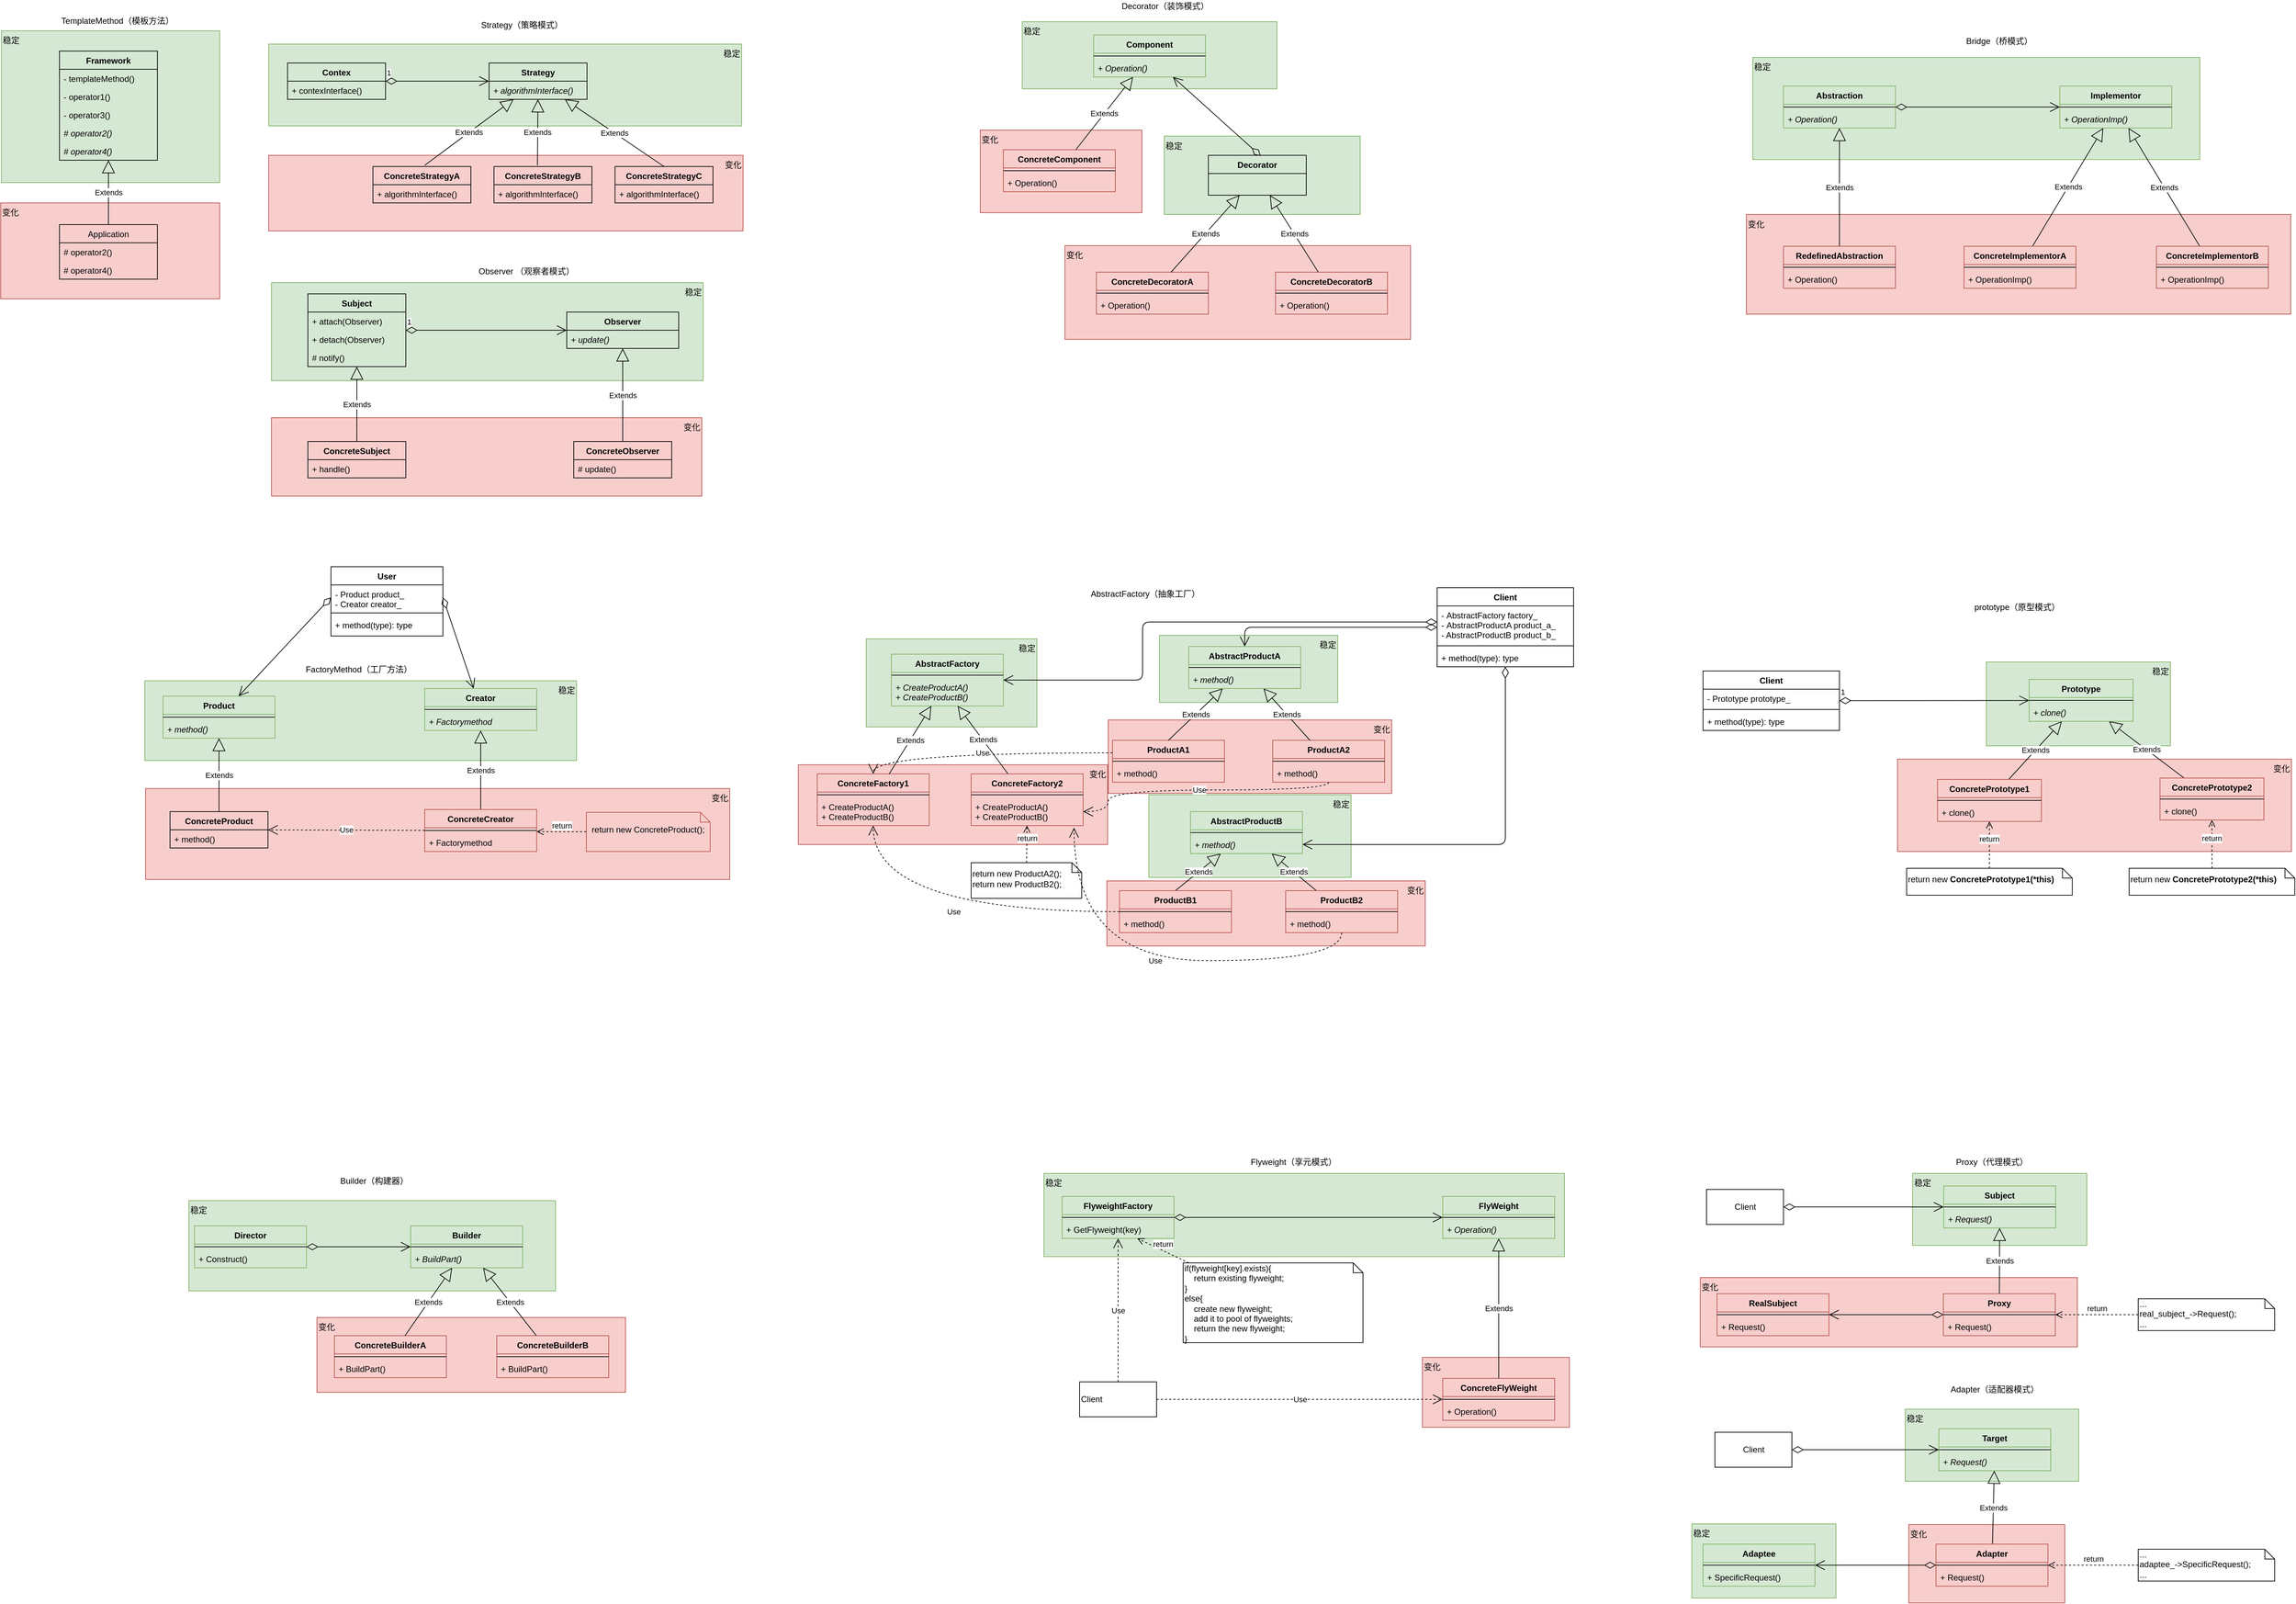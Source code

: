 <mxfile version="13.0.1" type="device"><diagram id="C5RBs43oDa-KdzZeNtuy" name="Page-1"><mxGraphModel dx="1278" dy="924" grid="0" gridSize="10" guides="1" tooltips="1" connect="1" arrows="1" fold="1" page="1" pageScale="1" pageWidth="1169" pageHeight="827" math="0" shadow="0"><root><mxCell id="WIyWlLk6GJQsqaUBKTNV-0"/><mxCell id="WIyWlLk6GJQsqaUBKTNV-1" parent="WIyWlLk6GJQsqaUBKTNV-0"/><mxCell id="pTQACCmRsmNw9b7MXXtQ-38" value="稳定" style="rounded=0;whiteSpace=wrap;html=1;align=left;fillColor=#d5e8d4;strokeColor=#82b366;verticalAlign=top;" vertex="1" parent="WIyWlLk6GJQsqaUBKTNV-1"><mxGeometry x="2445" y="2203" width="206" height="106" as="geometry"/></mxCell><mxCell id="pTQACCmRsmNw9b7MXXtQ-37" value="变化" style="rounded=0;whiteSpace=wrap;html=1;align=left;fillColor=#f8cecc;strokeColor=#b85450;verticalAlign=top;" vertex="1" parent="WIyWlLk6GJQsqaUBKTNV-1"><mxGeometry x="2755" y="2204" width="223" height="112" as="geometry"/></mxCell><mxCell id="pTQACCmRsmNw9b7MXXtQ-36" value="稳定" style="rounded=0;whiteSpace=wrap;html=1;align=left;fillColor=#d5e8d4;strokeColor=#82b366;verticalAlign=top;" vertex="1" parent="WIyWlLk6GJQsqaUBKTNV-1"><mxGeometry x="2750" y="2039" width="248" height="103" as="geometry"/></mxCell><mxCell id="pTQACCmRsmNw9b7MXXtQ-18" value="变化" style="rounded=0;whiteSpace=wrap;html=1;align=left;fillColor=#f8cecc;strokeColor=#b85450;verticalAlign=top;" vertex="1" parent="WIyWlLk6GJQsqaUBKTNV-1"><mxGeometry x="2457" y="1851" width="539" height="99" as="geometry"/></mxCell><mxCell id="pTQACCmRsmNw9b7MXXtQ-17" value="稳定" style="rounded=0;whiteSpace=wrap;html=1;align=left;fillColor=#d5e8d4;strokeColor=#82b366;verticalAlign=top;" vertex="1" parent="WIyWlLk6GJQsqaUBKTNV-1"><mxGeometry x="2760.5" y="1702" width="249" height="103" as="geometry"/></mxCell><mxCell id="LG2Es5-aJxcKU7hwjcoZ-43" value="变化" style="rounded=0;whiteSpace=wrap;html=1;align=left;fillColor=#f8cecc;strokeColor=#b85450;verticalAlign=top;" parent="WIyWlLk6GJQsqaUBKTNV-1" vertex="1"><mxGeometry x="2060" y="1965" width="210" height="100" as="geometry"/></mxCell><mxCell id="LG2Es5-aJxcKU7hwjcoZ-42" value="稳定" style="rounded=0;whiteSpace=wrap;html=1;align=left;fillColor=#d5e8d4;strokeColor=#82b366;verticalAlign=top;" parent="WIyWlLk6GJQsqaUBKTNV-1" vertex="1"><mxGeometry x="1519" y="1702" width="744" height="119" as="geometry"/></mxCell><mxCell id="LG2Es5-aJxcKU7hwjcoZ-20" value="变化" style="rounded=0;whiteSpace=wrap;html=1;fillColor=#f8cecc;strokeColor=#b85450;align=left;verticalAlign=top;" parent="WIyWlLk6GJQsqaUBKTNV-1" vertex="1"><mxGeometry x="480" y="1908" width="441" height="107" as="geometry"/></mxCell><mxCell id="LG2Es5-aJxcKU7hwjcoZ-19" value="稳定" style="rounded=0;whiteSpace=wrap;html=1;fillColor=#d5e8d4;strokeColor=#82b366;align=left;verticalAlign=top;" parent="WIyWlLk6GJQsqaUBKTNV-1" vertex="1"><mxGeometry x="297" y="1741" width="524" height="129" as="geometry"/></mxCell><mxCell id="N5RI4fd-6tgti-c8yFTT-140" value="变化" style="rounded=0;whiteSpace=wrap;html=1;fillColor=#f8cecc;strokeColor=#b85450;align=right;verticalAlign=top;" parent="WIyWlLk6GJQsqaUBKTNV-1" vertex="1"><mxGeometry x="2739" y="1110" width="563" height="132" as="geometry"/></mxCell><mxCell id="N5RI4fd-6tgti-c8yFTT-139" value="稳定" style="rounded=0;whiteSpace=wrap;html=1;align=right;verticalAlign=top;fillColor=#d5e8d4;strokeColor=#82b366;" parent="WIyWlLk6GJQsqaUBKTNV-1" vertex="1"><mxGeometry x="2866" y="971" width="263" height="120" as="geometry"/></mxCell><mxCell id="N5RI4fd-6tgti-c8yFTT-116" value="稳定" style="rounded=0;whiteSpace=wrap;html=1;align=right;verticalAlign=top;fillColor=#d5e8d4;strokeColor=#82b366;" parent="WIyWlLk6GJQsqaUBKTNV-1" vertex="1"><mxGeometry x="1684" y="933" width="255" height="96" as="geometry"/></mxCell><mxCell id="N5RI4fd-6tgti-c8yFTT-115" value="变化" style="rounded=0;whiteSpace=wrap;html=1;fillColor=#f8cecc;strokeColor=#b85450;align=right;verticalAlign=top;" parent="WIyWlLk6GJQsqaUBKTNV-1" vertex="1"><mxGeometry x="1609" y="1284" width="455" height="93" as="geometry"/></mxCell><mxCell id="N5RI4fd-6tgti-c8yFTT-114" value="变化" style="rounded=0;whiteSpace=wrap;html=1;fillColor=#f8cecc;strokeColor=#b85450;align=right;verticalAlign=top;" parent="WIyWlLk6GJQsqaUBKTNV-1" vertex="1"><mxGeometry x="1611" y="1054" width="405" height="105" as="geometry"/></mxCell><mxCell id="N5RI4fd-6tgti-c8yFTT-113" value="变化" style="rounded=0;whiteSpace=wrap;html=1;fillColor=#f8cecc;strokeColor=#b85450;align=right;verticalAlign=top;" parent="WIyWlLk6GJQsqaUBKTNV-1" vertex="1"><mxGeometry x="1168" y="1118" width="442" height="114" as="geometry"/></mxCell><mxCell id="N5RI4fd-6tgti-c8yFTT-109" value="稳定" style="rounded=0;whiteSpace=wrap;html=1;align=right;verticalAlign=top;fillColor=#d5e8d4;strokeColor=#82b366;" parent="WIyWlLk6GJQsqaUBKTNV-1" vertex="1"><mxGeometry x="1669" y="1161" width="289" height="118" as="geometry"/></mxCell><mxCell id="N5RI4fd-6tgti-c8yFTT-107" value="稳定" style="rounded=0;whiteSpace=wrap;html=1;align=right;verticalAlign=top;fillColor=#d5e8d4;strokeColor=#82b366;" parent="WIyWlLk6GJQsqaUBKTNV-1" vertex="1"><mxGeometry x="1265" y="938" width="244" height="126" as="geometry"/></mxCell><mxCell id="N5RI4fd-6tgti-c8yFTT-49" value="变化" style="rounded=0;whiteSpace=wrap;html=1;fillColor=#f8cecc;strokeColor=#b85450;align=right;verticalAlign=top;" parent="WIyWlLk6GJQsqaUBKTNV-1" vertex="1"><mxGeometry x="235" y="1152" width="835" height="130" as="geometry"/></mxCell><mxCell id="N5RI4fd-6tgti-c8yFTT-48" value="稳定" style="rounded=0;whiteSpace=wrap;html=1;align=right;verticalAlign=top;fillColor=#d5e8d4;strokeColor=#82b366;" parent="WIyWlLk6GJQsqaUBKTNV-1" vertex="1"><mxGeometry x="234" y="998" width="617" height="114" as="geometry"/></mxCell><mxCell id="N5RI4fd-6tgti-c8yFTT-22" value="变化" style="rounded=0;whiteSpace=wrap;html=1;fillColor=#f8cecc;strokeColor=#b85450;align=left;verticalAlign=top;" parent="WIyWlLk6GJQsqaUBKTNV-1" vertex="1"><mxGeometry x="2523" y="331.5" width="778" height="142.5" as="geometry"/></mxCell><mxCell id="N5RI4fd-6tgti-c8yFTT-21" value="稳定" style="rounded=0;whiteSpace=wrap;html=1;fillColor=#d5e8d4;strokeColor=#82b366;align=left;verticalAlign=top;" parent="WIyWlLk6GJQsqaUBKTNV-1" vertex="1"><mxGeometry x="2532" y="107" width="639" height="146" as="geometry"/></mxCell><mxCell id="eBlE5f-tIcA0H8MUSJY--39" value="变化" style="rounded=0;whiteSpace=wrap;html=1;fillColor=#f8cecc;strokeColor=#b85450;align=left;verticalAlign=top;" parent="WIyWlLk6GJQsqaUBKTNV-1" vertex="1"><mxGeometry x="1549" y="376" width="494" height="134" as="geometry"/></mxCell><mxCell id="eBlE5f-tIcA0H8MUSJY--38" value="变化" style="rounded=0;whiteSpace=wrap;html=1;fillColor=#f8cecc;strokeColor=#b85450;align=left;verticalAlign=top;" parent="WIyWlLk6GJQsqaUBKTNV-1" vertex="1"><mxGeometry x="1428" y="211" width="231" height="118" as="geometry"/></mxCell><mxCell id="eBlE5f-tIcA0H8MUSJY--37" value="稳定" style="rounded=0;whiteSpace=wrap;html=1;fillColor=#d5e8d4;strokeColor=#82b366;align=left;verticalAlign=top;" parent="WIyWlLk6GJQsqaUBKTNV-1" vertex="1"><mxGeometry x="1691" y="219.5" width="280" height="112" as="geometry"/></mxCell><mxCell id="eBlE5f-tIcA0H8MUSJY--36" value="稳定" style="rounded=0;whiteSpace=wrap;html=1;fillColor=#d5e8d4;strokeColor=#82b366;align=left;verticalAlign=top;" parent="WIyWlLk6GJQsqaUBKTNV-1" vertex="1"><mxGeometry x="1488" y="56" width="364" height="96" as="geometry"/></mxCell><mxCell id="eBlE5f-tIcA0H8MUSJY--2" value="Component" style="swimlane;fontStyle=1;align=center;verticalAlign=top;childLayout=stackLayout;horizontal=1;startSize=26;horizontalStack=0;resizeParent=1;resizeParentMax=0;resizeLast=0;collapsible=1;marginBottom=0;fillColor=#d5e8d4;strokeColor=#82b366;" parent="WIyWlLk6GJQsqaUBKTNV-1" vertex="1"><mxGeometry x="1590" y="75" width="160" height="60" as="geometry"/></mxCell><mxCell id="eBlE5f-tIcA0H8MUSJY--4" value="" style="line;strokeWidth=1;fillColor=none;align=left;verticalAlign=middle;spacingTop=-1;spacingLeft=3;spacingRight=3;rotatable=0;labelPosition=right;points=[];portConstraint=eastwest;" parent="eBlE5f-tIcA0H8MUSJY--2" vertex="1"><mxGeometry y="26" width="160" height="8" as="geometry"/></mxCell><mxCell id="eBlE5f-tIcA0H8MUSJY--5" value="+ Operation()" style="text;strokeColor=none;fillColor=none;align=left;verticalAlign=top;spacingLeft=4;spacingRight=4;overflow=hidden;rotatable=0;points=[[0,0.5],[1,0.5]];portConstraint=eastwest;fontStyle=2" parent="eBlE5f-tIcA0H8MUSJY--2" vertex="1"><mxGeometry y="34" width="160" height="26" as="geometry"/></mxCell><mxCell id="_5vrP9ewJsGh3FC17Uuh-48" value="变化" style="rounded=0;whiteSpace=wrap;html=1;fillColor=#f8cecc;strokeColor=#b85450;align=right;verticalAlign=top;" parent="WIyWlLk6GJQsqaUBKTNV-1" vertex="1"><mxGeometry x="415" y="622" width="615" height="112" as="geometry"/></mxCell><mxCell id="_5vrP9ewJsGh3FC17Uuh-46" value="稳定" style="rounded=0;whiteSpace=wrap;html=1;align=right;verticalAlign=top;fillColor=#d5e8d4;strokeColor=#82b366;" parent="WIyWlLk6GJQsqaUBKTNV-1" vertex="1"><mxGeometry x="415" y="429" width="617" height="140" as="geometry"/></mxCell><mxCell id="_5vrP9ewJsGh3FC17Uuh-26" value="变化" style="rounded=0;whiteSpace=wrap;html=1;align=right;verticalAlign=top;fillColor=#f8cecc;strokeColor=#b85450;" parent="WIyWlLk6GJQsqaUBKTNV-1" vertex="1"><mxGeometry x="411" y="247" width="678" height="108" as="geometry"/></mxCell><mxCell id="_5vrP9ewJsGh3FC17Uuh-25" value="稳定" style="rounded=0;whiteSpace=wrap;html=1;align=right;verticalAlign=top;fillColor=#d5e8d4;strokeColor=#82b366;" parent="WIyWlLk6GJQsqaUBKTNV-1" vertex="1"><mxGeometry x="411" y="88" width="676" height="117" as="geometry"/></mxCell><mxCell id="_5vrP9ewJsGh3FC17Uuh-24" value="变化" style="rounded=0;whiteSpace=wrap;html=1;align=left;verticalAlign=top;fillColor=#f8cecc;strokeColor=#b85450;" parent="WIyWlLk6GJQsqaUBKTNV-1" vertex="1"><mxGeometry x="28" y="315" width="313" height="137" as="geometry"/></mxCell><mxCell id="_5vrP9ewJsGh3FC17Uuh-23" value="&lt;div&gt;&lt;span&gt;稳定&lt;/span&gt;&lt;/div&gt;" style="rounded=0;whiteSpace=wrap;html=1;align=left;verticalAlign=top;fillColor=#d5e8d4;strokeColor=#82b366;" parent="WIyWlLk6GJQsqaUBKTNV-1" vertex="1"><mxGeometry x="29" y="69" width="312" height="217" as="geometry"/></mxCell><mxCell id="ia6cXu-wIyjkL5Ip2JSw-4" value="TemplateMethod（模板方法）" style="text;html=1;strokeColor=none;fillColor=none;align=center;verticalAlign=middle;whiteSpace=wrap;rounded=0;" parent="WIyWlLk6GJQsqaUBKTNV-1" vertex="1"><mxGeometry x="104" y="35" width="182" height="40" as="geometry"/></mxCell><mxCell id="ia6cXu-wIyjkL5Ip2JSw-26" value="Extends" style="endArrow=block;endSize=16;endFill=0;html=1;exitX=0.5;exitY=0;exitDx=0;exitDy=0;" parent="WIyWlLk6GJQsqaUBKTNV-1" source="ia6cXu-wIyjkL5Ip2JSw-8" target="ia6cXu-wIyjkL5Ip2JSw-0" edge="1"><mxGeometry width="160" relative="1" as="geometry"><mxPoint x="294" y="295" as="sourcePoint"/><mxPoint x="454" y="295" as="targetPoint"/></mxGeometry></mxCell><mxCell id="_5vrP9ewJsGh3FC17Uuh-0" value="Strategy（策略模式）" style="text;html=1;strokeColor=none;fillColor=none;align=center;verticalAlign=middle;whiteSpace=wrap;rounded=0;" parent="WIyWlLk6GJQsqaUBKTNV-1" vertex="1"><mxGeometry x="711" y="52" width="124" height="17" as="geometry"/></mxCell><mxCell id="_5vrP9ewJsGh3FC17Uuh-19" value="1" style="endArrow=open;html=1;endSize=12;startArrow=diamondThin;startSize=14;startFill=0;edgeStyle=orthogonalEdgeStyle;align=left;verticalAlign=bottom;" parent="WIyWlLk6GJQsqaUBKTNV-1" source="_5vrP9ewJsGh3FC17Uuh-1" target="_5vrP9ewJsGh3FC17Uuh-6" edge="1"><mxGeometry x="-1" y="3" relative="1" as="geometry"><mxPoint x="592" y="193" as="sourcePoint"/><mxPoint x="752" y="193" as="targetPoint"/></mxGeometry></mxCell><mxCell id="_5vrP9ewJsGh3FC17Uuh-20" value="Extends" style="endArrow=block;endSize=16;endFill=0;html=1;exitX=0.529;exitY=-0.033;exitDx=0;exitDy=0;exitPerimeter=0;" parent="WIyWlLk6GJQsqaUBKTNV-1" source="_5vrP9ewJsGh3FC17Uuh-10" target="_5vrP9ewJsGh3FC17Uuh-6" edge="1"><mxGeometry width="160" relative="1" as="geometry"><mxPoint x="629" y="217" as="sourcePoint"/><mxPoint x="789" y="217" as="targetPoint"/></mxGeometry></mxCell><mxCell id="_5vrP9ewJsGh3FC17Uuh-21" value="Extends" style="endArrow=block;endSize=16;endFill=0;html=1;exitX=0.444;exitY=-0.033;exitDx=0;exitDy=0;exitPerimeter=0;" parent="WIyWlLk6GJQsqaUBKTNV-1" source="_5vrP9ewJsGh3FC17Uuh-14" target="_5vrP9ewJsGh3FC17Uuh-6" edge="1"><mxGeometry width="160" relative="1" as="geometry"><mxPoint x="800" y="219" as="sourcePoint"/><mxPoint x="960" y="219" as="targetPoint"/></mxGeometry></mxCell><mxCell id="_5vrP9ewJsGh3FC17Uuh-22" value="Extends" style="endArrow=block;endSize=16;endFill=0;html=1;exitX=0.5;exitY=0;exitDx=0;exitDy=0;" parent="WIyWlLk6GJQsqaUBKTNV-1" source="_5vrP9ewJsGh3FC17Uuh-16" target="_5vrP9ewJsGh3FC17Uuh-6" edge="1"><mxGeometry width="160" relative="1" as="geometry"><mxPoint x="908" y="211" as="sourcePoint"/><mxPoint x="1068" y="211" as="targetPoint"/></mxGeometry></mxCell><mxCell id="_5vrP9ewJsGh3FC17Uuh-10" value="ConcreteStrategyA" style="swimlane;fontStyle=1;childLayout=stackLayout;horizontal=1;startSize=26;fillColor=none;horizontalStack=0;resizeParent=1;resizeParentMax=0;resizeLast=0;collapsible=1;marginBottom=0;" parent="WIyWlLk6GJQsqaUBKTNV-1" vertex="1"><mxGeometry x="560" y="263" width="140" height="52" as="geometry"/></mxCell><mxCell id="_5vrP9ewJsGh3FC17Uuh-11" value="+ algorithmInterface()" style="text;strokeColor=none;fillColor=none;align=left;verticalAlign=top;spacingLeft=4;spacingRight=4;overflow=hidden;rotatable=0;points=[[0,0.5],[1,0.5]];portConstraint=eastwest;" parent="_5vrP9ewJsGh3FC17Uuh-10" vertex="1"><mxGeometry y="26" width="140" height="26" as="geometry"/></mxCell><mxCell id="_5vrP9ewJsGh3FC17Uuh-16" value="ConcreteStrategyC" style="swimlane;fontStyle=1;childLayout=stackLayout;horizontal=1;startSize=26;fillColor=none;horizontalStack=0;resizeParent=1;resizeParentMax=0;resizeLast=0;collapsible=1;marginBottom=0;" parent="WIyWlLk6GJQsqaUBKTNV-1" vertex="1"><mxGeometry x="906" y="263" width="140" height="52" as="geometry"/></mxCell><mxCell id="_5vrP9ewJsGh3FC17Uuh-17" value="+ algorithmInterface()" style="text;strokeColor=none;fillColor=none;align=left;verticalAlign=top;spacingLeft=4;spacingRight=4;overflow=hidden;rotatable=0;points=[[0,0.5],[1,0.5]];portConstraint=eastwest;" parent="_5vrP9ewJsGh3FC17Uuh-16" vertex="1"><mxGeometry y="26" width="140" height="26" as="geometry"/></mxCell><mxCell id="_5vrP9ewJsGh3FC17Uuh-14" value="ConcreteStrategyB" style="swimlane;fontStyle=1;childLayout=stackLayout;horizontal=1;startSize=26;fillColor=none;horizontalStack=0;resizeParent=1;resizeParentMax=0;resizeLast=0;collapsible=1;marginBottom=0;" parent="WIyWlLk6GJQsqaUBKTNV-1" vertex="1"><mxGeometry x="733" y="263" width="140" height="52" as="geometry"/></mxCell><mxCell id="_5vrP9ewJsGh3FC17Uuh-15" value="+ algorithmInterface()" style="text;strokeColor=none;fillColor=none;align=left;verticalAlign=top;spacingLeft=4;spacingRight=4;overflow=hidden;rotatable=0;points=[[0,0.5],[1,0.5]];portConstraint=eastwest;" parent="_5vrP9ewJsGh3FC17Uuh-14" vertex="1"><mxGeometry y="26" width="140" height="26" as="geometry"/></mxCell><mxCell id="_5vrP9ewJsGh3FC17Uuh-1" value="Contex" style="swimlane;fontStyle=1;childLayout=stackLayout;horizontal=1;startSize=26;fillColor=none;horizontalStack=0;resizeParent=1;resizeParentMax=0;resizeLast=0;collapsible=1;marginBottom=0;" parent="WIyWlLk6GJQsqaUBKTNV-1" vertex="1"><mxGeometry x="438" y="115" width="140" height="52" as="geometry"/></mxCell><mxCell id="_5vrP9ewJsGh3FC17Uuh-2" value="+ contexInterface()" style="text;strokeColor=none;fillColor=none;align=left;verticalAlign=top;spacingLeft=4;spacingRight=4;overflow=hidden;rotatable=0;points=[[0,0.5],[1,0.5]];portConstraint=eastwest;" parent="_5vrP9ewJsGh3FC17Uuh-1" vertex="1"><mxGeometry y="26" width="140" height="26" as="geometry"/></mxCell><mxCell id="_5vrP9ewJsGh3FC17Uuh-6" value="Strategy" style="swimlane;fontStyle=1;childLayout=stackLayout;horizontal=1;startSize=26;fillColor=none;horizontalStack=0;resizeParent=1;resizeParentMax=0;resizeLast=0;collapsible=1;marginBottom=0;" parent="WIyWlLk6GJQsqaUBKTNV-1" vertex="1"><mxGeometry x="726" y="115" width="140" height="52" as="geometry"/></mxCell><mxCell id="_5vrP9ewJsGh3FC17Uuh-7" value="+ algorithmInterface()" style="text;strokeColor=none;fillColor=none;align=left;verticalAlign=top;spacingLeft=4;spacingRight=4;overflow=hidden;rotatable=0;points=[[0,0.5],[1,0.5]];portConstraint=eastwest;fontStyle=2" parent="_5vrP9ewJsGh3FC17Uuh-6" vertex="1"><mxGeometry y="26" width="140" height="26" as="geometry"/></mxCell><mxCell id="ia6cXu-wIyjkL5Ip2JSw-0" value="Framework" style="swimlane;fontStyle=1;childLayout=stackLayout;horizontal=1;startSize=26;fillColor=none;horizontalStack=0;resizeParent=1;resizeParentMax=0;resizeLast=0;collapsible=1;marginBottom=0;" parent="WIyWlLk6GJQsqaUBKTNV-1" vertex="1"><mxGeometry x="112" y="98" width="140" height="156" as="geometry"><mxRectangle x="60" y="110" width="87" height="26" as="alternateBounds"/></mxGeometry></mxCell><mxCell id="ia6cXu-wIyjkL5Ip2JSw-1" value="- templateMethod()" style="text;strokeColor=none;fillColor=none;align=left;verticalAlign=top;spacingLeft=4;spacingRight=4;overflow=hidden;rotatable=0;points=[[0,0.5],[1,0.5]];portConstraint=eastwest;" parent="ia6cXu-wIyjkL5Ip2JSw-0" vertex="1"><mxGeometry y="26" width="140" height="26" as="geometry"/></mxCell><mxCell id="ia6cXu-wIyjkL5Ip2JSw-2" value="- operator1()" style="text;strokeColor=none;fillColor=none;align=left;verticalAlign=top;spacingLeft=4;spacingRight=4;overflow=hidden;rotatable=0;points=[[0,0.5],[1,0.5]];portConstraint=eastwest;" parent="ia6cXu-wIyjkL5Ip2JSw-0" vertex="1"><mxGeometry y="52" width="140" height="26" as="geometry"/></mxCell><mxCell id="ia6cXu-wIyjkL5Ip2JSw-24" value="- operator3()" style="text;strokeColor=none;fillColor=none;align=left;verticalAlign=top;spacingLeft=4;spacingRight=4;overflow=hidden;rotatable=0;points=[[0,0.5],[1,0.5]];portConstraint=eastwest;" parent="ia6cXu-wIyjkL5Ip2JSw-0" vertex="1"><mxGeometry y="78" width="140" height="26" as="geometry"/></mxCell><mxCell id="ia6cXu-wIyjkL5Ip2JSw-3" value="# operator2()" style="text;strokeColor=none;fillColor=none;align=left;verticalAlign=top;spacingLeft=4;spacingRight=4;overflow=hidden;rotatable=0;points=[[0,0.5],[1,0.5]];portConstraint=eastwest;fontStyle=2" parent="ia6cXu-wIyjkL5Ip2JSw-0" vertex="1"><mxGeometry y="104" width="140" height="26" as="geometry"/></mxCell><mxCell id="ia6cXu-wIyjkL5Ip2JSw-25" value="# operator4()" style="text;strokeColor=none;fillColor=none;align=left;verticalAlign=top;spacingLeft=4;spacingRight=4;overflow=hidden;rotatable=0;points=[[0,0.5],[1,0.5]];portConstraint=eastwest;fontStyle=2" parent="ia6cXu-wIyjkL5Ip2JSw-0" vertex="1"><mxGeometry y="130" width="140" height="26" as="geometry"/></mxCell><mxCell id="ia6cXu-wIyjkL5Ip2JSw-8" value="Application" style="swimlane;fontStyle=0;childLayout=stackLayout;horizontal=1;startSize=26;fillColor=none;horizontalStack=0;resizeParent=1;resizeParentMax=0;resizeLast=0;collapsible=1;marginBottom=0;" parent="WIyWlLk6GJQsqaUBKTNV-1" vertex="1"><mxGeometry x="112" y="346" width="140" height="78" as="geometry"/></mxCell><mxCell id="ia6cXu-wIyjkL5Ip2JSw-9" value="# operator2()" style="text;strokeColor=none;fillColor=none;align=left;verticalAlign=top;spacingLeft=4;spacingRight=4;overflow=hidden;rotatable=0;points=[[0,0.5],[1,0.5]];portConstraint=eastwest;" parent="ia6cXu-wIyjkL5Ip2JSw-8" vertex="1"><mxGeometry y="26" width="140" height="26" as="geometry"/></mxCell><mxCell id="ia6cXu-wIyjkL5Ip2JSw-10" value="# operator4()" style="text;strokeColor=none;fillColor=none;align=left;verticalAlign=top;spacingLeft=4;spacingRight=4;overflow=hidden;rotatable=0;points=[[0,0.5],[1,0.5]];portConstraint=eastwest;" parent="ia6cXu-wIyjkL5Ip2JSw-8" vertex="1"><mxGeometry y="52" width="140" height="26" as="geometry"/></mxCell><mxCell id="_5vrP9ewJsGh3FC17Uuh-27" value="Observer （观察者模式）" style="text;html=1;strokeColor=none;fillColor=none;align=center;verticalAlign=middle;whiteSpace=wrap;rounded=0;" parent="WIyWlLk6GJQsqaUBKTNV-1" vertex="1"><mxGeometry x="702" y="401" width="155" height="23" as="geometry"/></mxCell><mxCell id="_5vrP9ewJsGh3FC17Uuh-28" value="Subject" style="swimlane;fontStyle=1;childLayout=stackLayout;horizontal=1;startSize=26;fillColor=none;horizontalStack=0;resizeParent=1;resizeParentMax=0;resizeLast=0;collapsible=1;marginBottom=0;" parent="WIyWlLk6GJQsqaUBKTNV-1" vertex="1"><mxGeometry x="467" y="445" width="140" height="104" as="geometry"/></mxCell><mxCell id="_5vrP9ewJsGh3FC17Uuh-29" value="+ attach(Observer)" style="text;strokeColor=none;fillColor=none;align=left;verticalAlign=top;spacingLeft=4;spacingRight=4;overflow=hidden;rotatable=0;points=[[0,0.5],[1,0.5]];portConstraint=eastwest;" parent="_5vrP9ewJsGh3FC17Uuh-28" vertex="1"><mxGeometry y="26" width="140" height="26" as="geometry"/></mxCell><mxCell id="_5vrP9ewJsGh3FC17Uuh-30" value="+ detach(Observer)" style="text;strokeColor=none;fillColor=none;align=left;verticalAlign=top;spacingLeft=4;spacingRight=4;overflow=hidden;rotatable=0;points=[[0,0.5],[1,0.5]];portConstraint=eastwest;" parent="_5vrP9ewJsGh3FC17Uuh-28" vertex="1"><mxGeometry y="52" width="140" height="26" as="geometry"/></mxCell><mxCell id="_5vrP9ewJsGh3FC17Uuh-31" value="# notify()" style="text;strokeColor=none;fillColor=none;align=left;verticalAlign=top;spacingLeft=4;spacingRight=4;overflow=hidden;rotatable=0;points=[[0,0.5],[1,0.5]];portConstraint=eastwest;" parent="_5vrP9ewJsGh3FC17Uuh-28" vertex="1"><mxGeometry y="78" width="140" height="26" as="geometry"/></mxCell><mxCell id="_5vrP9ewJsGh3FC17Uuh-36" value="1" style="endArrow=open;html=1;endSize=12;startArrow=diamondThin;startSize=14;startFill=0;edgeStyle=orthogonalEdgeStyle;align=left;verticalAlign=bottom;" parent="WIyWlLk6GJQsqaUBKTNV-1" source="_5vrP9ewJsGh3FC17Uuh-28" target="_5vrP9ewJsGh3FC17Uuh-32" edge="1"><mxGeometry x="-1" y="3" relative="1" as="geometry"><mxPoint x="653" y="494" as="sourcePoint"/><mxPoint x="813" y="494" as="targetPoint"/></mxGeometry></mxCell><mxCell id="_5vrP9ewJsGh3FC17Uuh-41" value="Extends" style="endArrow=block;endSize=16;endFill=0;html=1;" parent="WIyWlLk6GJQsqaUBKTNV-1" source="_5vrP9ewJsGh3FC17Uuh-37" target="_5vrP9ewJsGh3FC17Uuh-32" edge="1"><mxGeometry width="160" relative="1" as="geometry"><mxPoint x="831" y="567" as="sourcePoint"/><mxPoint x="991" y="567" as="targetPoint"/></mxGeometry></mxCell><mxCell id="_5vrP9ewJsGh3FC17Uuh-37" value="ConcreteObserver" style="swimlane;fontStyle=1;childLayout=stackLayout;horizontal=1;startSize=26;fillColor=none;horizontalStack=0;resizeParent=1;resizeParentMax=0;resizeLast=0;collapsible=1;marginBottom=0;" parent="WIyWlLk6GJQsqaUBKTNV-1" vertex="1"><mxGeometry x="847" y="656" width="140" height="52" as="geometry"/></mxCell><mxCell id="_5vrP9ewJsGh3FC17Uuh-38" value="# update()" style="text;strokeColor=none;fillColor=none;align=left;verticalAlign=top;spacingLeft=4;spacingRight=4;overflow=hidden;rotatable=0;points=[[0,0.5],[1,0.5]];portConstraint=eastwest;" parent="_5vrP9ewJsGh3FC17Uuh-37" vertex="1"><mxGeometry y="26" width="140" height="26" as="geometry"/></mxCell><mxCell id="_5vrP9ewJsGh3FC17Uuh-47" value="Extends" style="endArrow=block;endSize=16;endFill=0;html=1;" parent="WIyWlLk6GJQsqaUBKTNV-1" source="_5vrP9ewJsGh3FC17Uuh-42" target="_5vrP9ewJsGh3FC17Uuh-28" edge="1"><mxGeometry width="160" relative="1" as="geometry"><mxPoint x="506" y="615" as="sourcePoint"/><mxPoint x="666" y="615" as="targetPoint"/></mxGeometry></mxCell><mxCell id="_5vrP9ewJsGh3FC17Uuh-42" value="ConcreteSubject" style="swimlane;fontStyle=1;childLayout=stackLayout;horizontal=1;startSize=26;fillColor=none;horizontalStack=0;resizeParent=1;resizeParentMax=0;resizeLast=0;collapsible=1;marginBottom=0;" parent="WIyWlLk6GJQsqaUBKTNV-1" vertex="1"><mxGeometry x="467" y="656" width="140" height="52" as="geometry"/></mxCell><mxCell id="_5vrP9ewJsGh3FC17Uuh-43" value="+ handle()" style="text;strokeColor=none;fillColor=none;align=left;verticalAlign=top;spacingLeft=4;spacingRight=4;overflow=hidden;rotatable=0;points=[[0,0.5],[1,0.5]];portConstraint=eastwest;" parent="_5vrP9ewJsGh3FC17Uuh-42" vertex="1"><mxGeometry y="26" width="140" height="26" as="geometry"/></mxCell><mxCell id="_5vrP9ewJsGh3FC17Uuh-32" value="Observer" style="swimlane;fontStyle=1;align=center;verticalAlign=top;childLayout=stackLayout;horizontal=1;startSize=26;horizontalStack=0;resizeParent=1;resizeParentMax=0;resizeLast=0;collapsible=1;marginBottom=0;fillColor=none;" parent="WIyWlLk6GJQsqaUBKTNV-1" vertex="1"><mxGeometry x="837" y="471" width="160" height="52" as="geometry"><mxRectangle x="837" y="471" width="80" height="26" as="alternateBounds"/></mxGeometry></mxCell><mxCell id="_5vrP9ewJsGh3FC17Uuh-35" value="+ update()" style="text;strokeColor=none;fillColor=none;align=left;verticalAlign=top;spacingLeft=4;spacingRight=4;overflow=hidden;rotatable=0;points=[[0,0.5],[1,0.5]];portConstraint=eastwest;fontStyle=2" parent="_5vrP9ewJsGh3FC17Uuh-32" vertex="1"><mxGeometry y="26" width="160" height="26" as="geometry"/></mxCell><mxCell id="eBlE5f-tIcA0H8MUSJY--1" value="Decorator（装饰模式）" style="text;html=1;strokeColor=none;fillColor=none;align=center;verticalAlign=middle;whiteSpace=wrap;rounded=0;" parent="WIyWlLk6GJQsqaUBKTNV-1" vertex="1"><mxGeometry x="1621" y="25" width="143" height="17" as="geometry"/></mxCell><mxCell id="eBlE5f-tIcA0H8MUSJY--10" value="ConcreteComponent" style="swimlane;fontStyle=1;align=center;verticalAlign=top;childLayout=stackLayout;horizontal=1;startSize=26;horizontalStack=0;resizeParent=1;resizeParentMax=0;resizeLast=0;collapsible=1;marginBottom=0;fillColor=#f8cecc;strokeColor=#b85450;" parent="WIyWlLk6GJQsqaUBKTNV-1" vertex="1"><mxGeometry x="1461" y="239" width="160" height="60" as="geometry"/></mxCell><mxCell id="eBlE5f-tIcA0H8MUSJY--12" value="" style="line;strokeWidth=1;fillColor=none;align=left;verticalAlign=middle;spacingTop=-1;spacingLeft=3;spacingRight=3;rotatable=0;labelPosition=right;points=[];portConstraint=eastwest;" parent="eBlE5f-tIcA0H8MUSJY--10" vertex="1"><mxGeometry y="26" width="160" height="8" as="geometry"/></mxCell><mxCell id="eBlE5f-tIcA0H8MUSJY--13" value="+ Operation()" style="text;strokeColor=none;fillColor=none;align=left;verticalAlign=top;spacingLeft=4;spacingRight=4;overflow=hidden;rotatable=0;points=[[0,0.5],[1,0.5]];portConstraint=eastwest;" parent="eBlE5f-tIcA0H8MUSJY--10" vertex="1"><mxGeometry y="34" width="160" height="26" as="geometry"/></mxCell><mxCell id="eBlE5f-tIcA0H8MUSJY--14" value="Extends" style="endArrow=block;endSize=16;endFill=0;html=1;" parent="WIyWlLk6GJQsqaUBKTNV-1" source="eBlE5f-tIcA0H8MUSJY--10" target="eBlE5f-tIcA0H8MUSJY--2" edge="1"><mxGeometry width="160" relative="1" as="geometry"><mxPoint x="1510" y="191" as="sourcePoint"/><mxPoint x="1670" y="191" as="targetPoint"/></mxGeometry></mxCell><mxCell id="eBlE5f-tIcA0H8MUSJY--19" value="Decorator" style="swimlane;fontStyle=1;childLayout=stackLayout;horizontal=1;startSize=26;fillColor=none;horizontalStack=0;resizeParent=1;resizeParentMax=0;resizeLast=0;collapsible=1;marginBottom=0;" parent="WIyWlLk6GJQsqaUBKTNV-1" vertex="1"><mxGeometry x="1754" y="247" width="140" height="57" as="geometry"/></mxCell><mxCell id="eBlE5f-tIcA0H8MUSJY--24" value="" style="endArrow=open;html=1;endSize=12;startArrow=diamondThin;startSize=14;startFill=0;align=left;verticalAlign=bottom;exitX=0.535;exitY=0.017;exitDx=0;exitDy=0;exitPerimeter=0;" parent="WIyWlLk6GJQsqaUBKTNV-1" source="eBlE5f-tIcA0H8MUSJY--19" target="eBlE5f-tIcA0H8MUSJY--2" edge="1"><mxGeometry x="-1" y="3" relative="1" as="geometry"><mxPoint x="1750" y="203" as="sourcePoint"/><mxPoint x="1910" y="203" as="targetPoint"/></mxGeometry></mxCell><mxCell id="eBlE5f-tIcA0H8MUSJY--25" value="ConcreteDecoratorA" style="swimlane;fontStyle=1;align=center;verticalAlign=top;childLayout=stackLayout;horizontal=1;startSize=26;horizontalStack=0;resizeParent=1;resizeParentMax=0;resizeLast=0;collapsible=1;marginBottom=0;fillColor=#f8cecc;strokeColor=#b85450;" parent="WIyWlLk6GJQsqaUBKTNV-1" vertex="1"><mxGeometry x="1594" y="414" width="160" height="60" as="geometry"/></mxCell><mxCell id="eBlE5f-tIcA0H8MUSJY--27" value="" style="line;strokeWidth=1;fillColor=none;align=left;verticalAlign=middle;spacingTop=-1;spacingLeft=3;spacingRight=3;rotatable=0;labelPosition=right;points=[];portConstraint=eastwest;" parent="eBlE5f-tIcA0H8MUSJY--25" vertex="1"><mxGeometry y="26" width="160" height="8" as="geometry"/></mxCell><mxCell id="eBlE5f-tIcA0H8MUSJY--28" value="+ Operation()" style="text;strokeColor=none;fillColor=none;align=left;verticalAlign=top;spacingLeft=4;spacingRight=4;overflow=hidden;rotatable=0;points=[[0,0.5],[1,0.5]];portConstraint=eastwest;" parent="eBlE5f-tIcA0H8MUSJY--25" vertex="1"><mxGeometry y="34" width="160" height="26" as="geometry"/></mxCell><mxCell id="eBlE5f-tIcA0H8MUSJY--29" value="Extends" style="endArrow=block;endSize=16;endFill=0;html=1;" parent="WIyWlLk6GJQsqaUBKTNV-1" source="eBlE5f-tIcA0H8MUSJY--25" target="eBlE5f-tIcA0H8MUSJY--19" edge="1"><mxGeometry width="160" relative="1" as="geometry"><mxPoint x="1671" y="370" as="sourcePoint"/><mxPoint x="1831" y="370" as="targetPoint"/></mxGeometry></mxCell><mxCell id="eBlE5f-tIcA0H8MUSJY--31" value="ConcreteDecoratorB" style="swimlane;fontStyle=1;align=center;verticalAlign=top;childLayout=stackLayout;horizontal=1;startSize=26;horizontalStack=0;resizeParent=1;resizeParentMax=0;resizeLast=0;collapsible=1;marginBottom=0;fillColor=#f8cecc;strokeColor=#b85450;" parent="WIyWlLk6GJQsqaUBKTNV-1" vertex="1"><mxGeometry x="1850" y="414" width="160" height="60" as="geometry"/></mxCell><mxCell id="eBlE5f-tIcA0H8MUSJY--32" value="" style="line;strokeWidth=1;fillColor=none;align=left;verticalAlign=middle;spacingTop=-1;spacingLeft=3;spacingRight=3;rotatable=0;labelPosition=right;points=[];portConstraint=eastwest;" parent="eBlE5f-tIcA0H8MUSJY--31" vertex="1"><mxGeometry y="26" width="160" height="8" as="geometry"/></mxCell><mxCell id="eBlE5f-tIcA0H8MUSJY--33" value="+ Operation()" style="text;strokeColor=none;fillColor=none;align=left;verticalAlign=top;spacingLeft=4;spacingRight=4;overflow=hidden;rotatable=0;points=[[0,0.5],[1,0.5]];portConstraint=eastwest;" parent="eBlE5f-tIcA0H8MUSJY--31" vertex="1"><mxGeometry y="34" width="160" height="26" as="geometry"/></mxCell><mxCell id="eBlE5f-tIcA0H8MUSJY--35" value="Extends" style="endArrow=block;endSize=16;endFill=0;html=1;" parent="WIyWlLk6GJQsqaUBKTNV-1" source="eBlE5f-tIcA0H8MUSJY--31" target="eBlE5f-tIcA0H8MUSJY--19" edge="1"><mxGeometry width="160" relative="1" as="geometry"><mxPoint x="1811" y="384.5" as="sourcePoint"/><mxPoint x="1971" y="384.5" as="targetPoint"/></mxGeometry></mxCell><mxCell id="N5RI4fd-6tgti-c8yFTT-7" value="Extends" style="endArrow=block;endSize=16;endFill=0;html=1;" parent="WIyWlLk6GJQsqaUBKTNV-1" source="N5RI4fd-6tgti-c8yFTT-4" target="N5RI4fd-6tgti-c8yFTT-0" edge="1"><mxGeometry width="160" relative="1" as="geometry"><mxPoint x="2448" y="311" as="sourcePoint"/><mxPoint x="2608" y="311" as="targetPoint"/></mxGeometry></mxCell><mxCell id="N5RI4fd-6tgti-c8yFTT-11" value="" style="endArrow=open;html=1;endSize=12;startArrow=diamondThin;startSize=14;startFill=0;edgeStyle=orthogonalEdgeStyle;align=left;verticalAlign=bottom;exitX=1;exitY=0.5;exitDx=0;exitDy=0;" parent="WIyWlLk6GJQsqaUBKTNV-1" source="N5RI4fd-6tgti-c8yFTT-0" target="N5RI4fd-6tgti-c8yFTT-8" edge="1"><mxGeometry x="-1" y="3" relative="1" as="geometry"><mxPoint x="2760" y="243" as="sourcePoint"/><mxPoint x="2920" y="243" as="targetPoint"/></mxGeometry></mxCell><mxCell id="N5RI4fd-6tgti-c8yFTT-18" value="Extends" style="endArrow=block;endSize=16;endFill=0;html=1;" parent="WIyWlLk6GJQsqaUBKTNV-1" source="N5RI4fd-6tgti-c8yFTT-12" target="N5RI4fd-6tgti-c8yFTT-8" edge="1"><mxGeometry width="160" relative="1" as="geometry"><mxPoint x="2814" y="514" as="sourcePoint"/><mxPoint x="2974" y="514" as="targetPoint"/></mxGeometry></mxCell><mxCell id="N5RI4fd-6tgti-c8yFTT-19" value="Extends" style="endArrow=block;endSize=16;endFill=0;html=1;" parent="WIyWlLk6GJQsqaUBKTNV-1" source="N5RI4fd-6tgti-c8yFTT-15" target="N5RI4fd-6tgti-c8yFTT-8" edge="1"><mxGeometry width="160" relative="1" as="geometry"><mxPoint x="2909" y="489" as="sourcePoint"/><mxPoint x="3069" y="489" as="targetPoint"/></mxGeometry></mxCell><mxCell id="N5RI4fd-6tgti-c8yFTT-0" value="Abstraction" style="swimlane;fontStyle=1;align=center;verticalAlign=top;childLayout=stackLayout;horizontal=1;startSize=26;horizontalStack=0;resizeParent=1;resizeParentMax=0;resizeLast=0;collapsible=1;marginBottom=0;fillColor=#d5e8d4;strokeColor=#82b366;" parent="WIyWlLk6GJQsqaUBKTNV-1" vertex="1"><mxGeometry x="2576" y="148" width="160" height="60" as="geometry"/></mxCell><mxCell id="N5RI4fd-6tgti-c8yFTT-2" value="" style="line;strokeWidth=1;fillColor=none;align=left;verticalAlign=middle;spacingTop=-1;spacingLeft=3;spacingRight=3;rotatable=0;labelPosition=right;points=[];portConstraint=eastwest;" parent="N5RI4fd-6tgti-c8yFTT-0" vertex="1"><mxGeometry y="26" width="160" height="8" as="geometry"/></mxCell><mxCell id="N5RI4fd-6tgti-c8yFTT-3" value="+ Operation()" style="text;strokeColor=none;fillColor=none;align=left;verticalAlign=top;spacingLeft=4;spacingRight=4;overflow=hidden;rotatable=0;points=[[0,0.5],[1,0.5]];portConstraint=eastwest;fontStyle=2" parent="N5RI4fd-6tgti-c8yFTT-0" vertex="1"><mxGeometry y="34" width="160" height="26" as="geometry"/></mxCell><mxCell id="N5RI4fd-6tgti-c8yFTT-4" value="RedefinedAbstraction" style="swimlane;fontStyle=1;align=center;verticalAlign=top;childLayout=stackLayout;horizontal=1;startSize=26;horizontalStack=0;resizeParent=1;resizeParentMax=0;resizeLast=0;collapsible=1;marginBottom=0;fillColor=#f8cecc;strokeColor=#b85450;" parent="WIyWlLk6GJQsqaUBKTNV-1" vertex="1"><mxGeometry x="2576" y="377" width="160" height="60" as="geometry"/></mxCell><mxCell id="N5RI4fd-6tgti-c8yFTT-5" value="" style="line;strokeWidth=1;fillColor=none;align=left;verticalAlign=middle;spacingTop=-1;spacingLeft=3;spacingRight=3;rotatable=0;labelPosition=right;points=[];portConstraint=eastwest;" parent="N5RI4fd-6tgti-c8yFTT-4" vertex="1"><mxGeometry y="26" width="160" height="8" as="geometry"/></mxCell><mxCell id="N5RI4fd-6tgti-c8yFTT-6" value="+ Operation()" style="text;strokeColor=none;fillColor=none;align=left;verticalAlign=top;spacingLeft=4;spacingRight=4;overflow=hidden;rotatable=0;points=[[0,0.5],[1,0.5]];portConstraint=eastwest;" parent="N5RI4fd-6tgti-c8yFTT-4" vertex="1"><mxGeometry y="34" width="160" height="26" as="geometry"/></mxCell><mxCell id="N5RI4fd-6tgti-c8yFTT-8" value="Implementor" style="swimlane;fontStyle=1;align=center;verticalAlign=top;childLayout=stackLayout;horizontal=1;startSize=26;horizontalStack=0;resizeParent=1;resizeParentMax=0;resizeLast=0;collapsible=1;marginBottom=0;fillColor=#d5e8d4;strokeColor=#82b366;" parent="WIyWlLk6GJQsqaUBKTNV-1" vertex="1"><mxGeometry x="2971" y="148" width="160" height="60" as="geometry"/></mxCell><mxCell id="N5RI4fd-6tgti-c8yFTT-9" value="" style="line;strokeWidth=1;fillColor=none;align=left;verticalAlign=middle;spacingTop=-1;spacingLeft=3;spacingRight=3;rotatable=0;labelPosition=right;points=[];portConstraint=eastwest;" parent="N5RI4fd-6tgti-c8yFTT-8" vertex="1"><mxGeometry y="26" width="160" height="8" as="geometry"/></mxCell><mxCell id="N5RI4fd-6tgti-c8yFTT-10" value="+ OperationImp()" style="text;strokeColor=none;fillColor=none;align=left;verticalAlign=top;spacingLeft=4;spacingRight=4;overflow=hidden;rotatable=0;points=[[0,0.5],[1,0.5]];portConstraint=eastwest;fontStyle=2" parent="N5RI4fd-6tgti-c8yFTT-8" vertex="1"><mxGeometry y="34" width="160" height="26" as="geometry"/></mxCell><mxCell id="N5RI4fd-6tgti-c8yFTT-12" value="ConcreteImplementorA" style="swimlane;fontStyle=1;align=center;verticalAlign=top;childLayout=stackLayout;horizontal=1;startSize=26;horizontalStack=0;resizeParent=1;resizeParentMax=0;resizeLast=0;collapsible=1;marginBottom=0;fillColor=#f8cecc;strokeColor=#b85450;" parent="WIyWlLk6GJQsqaUBKTNV-1" vertex="1"><mxGeometry x="2834" y="377" width="160" height="60" as="geometry"/></mxCell><mxCell id="N5RI4fd-6tgti-c8yFTT-13" value="" style="line;strokeWidth=1;fillColor=none;align=left;verticalAlign=middle;spacingTop=-1;spacingLeft=3;spacingRight=3;rotatable=0;labelPosition=right;points=[];portConstraint=eastwest;" parent="N5RI4fd-6tgti-c8yFTT-12" vertex="1"><mxGeometry y="26" width="160" height="8" as="geometry"/></mxCell><mxCell id="N5RI4fd-6tgti-c8yFTT-14" value="+ OperationImp()" style="text;strokeColor=none;fillColor=none;align=left;verticalAlign=top;spacingLeft=4;spacingRight=4;overflow=hidden;rotatable=0;points=[[0,0.5],[1,0.5]];portConstraint=eastwest;" parent="N5RI4fd-6tgti-c8yFTT-12" vertex="1"><mxGeometry y="34" width="160" height="26" as="geometry"/></mxCell><mxCell id="N5RI4fd-6tgti-c8yFTT-15" value="ConcreteImplementorB" style="swimlane;fontStyle=1;align=center;verticalAlign=top;childLayout=stackLayout;horizontal=1;startSize=26;horizontalStack=0;resizeParent=1;resizeParentMax=0;resizeLast=0;collapsible=1;marginBottom=0;fillColor=#f8cecc;strokeColor=#b85450;" parent="WIyWlLk6GJQsqaUBKTNV-1" vertex="1"><mxGeometry x="3109" y="377" width="160" height="60" as="geometry"/></mxCell><mxCell id="N5RI4fd-6tgti-c8yFTT-16" value="" style="line;strokeWidth=1;fillColor=none;align=left;verticalAlign=middle;spacingTop=-1;spacingLeft=3;spacingRight=3;rotatable=0;labelPosition=right;points=[];portConstraint=eastwest;" parent="N5RI4fd-6tgti-c8yFTT-15" vertex="1"><mxGeometry y="26" width="160" height="8" as="geometry"/></mxCell><mxCell id="N5RI4fd-6tgti-c8yFTT-17" value="+ OperationImp()" style="text;strokeColor=none;fillColor=none;align=left;verticalAlign=top;spacingLeft=4;spacingRight=4;overflow=hidden;rotatable=0;points=[[0,0.5],[1,0.5]];portConstraint=eastwest;" parent="N5RI4fd-6tgti-c8yFTT-15" vertex="1"><mxGeometry y="34" width="160" height="26" as="geometry"/></mxCell><mxCell id="N5RI4fd-6tgti-c8yFTT-20" value="Bridge（桥模式）" style="text;html=1;strokeColor=none;fillColor=none;align=center;verticalAlign=middle;whiteSpace=wrap;rounded=0;" parent="WIyWlLk6GJQsqaUBKTNV-1" vertex="1"><mxGeometry x="2813" y="75" width="143" height="17" as="geometry"/></mxCell><mxCell id="N5RI4fd-6tgti-c8yFTT-23" value="FactoryMethod（工厂方法）" style="text;html=1;strokeColor=none;fillColor=none;align=center;verticalAlign=middle;whiteSpace=wrap;rounded=0;" parent="WIyWlLk6GJQsqaUBKTNV-1" vertex="1"><mxGeometry x="458" y="973" width="164" height="17" as="geometry"/></mxCell><mxCell id="N5RI4fd-6tgti-c8yFTT-32" value="Extends" style="endArrow=block;endSize=16;endFill=0;html=1;" parent="WIyWlLk6GJQsqaUBKTNV-1" source="N5RI4fd-6tgti-c8yFTT-29" target="N5RI4fd-6tgti-c8yFTT-25" edge="1"><mxGeometry width="160" relative="1" as="geometry"><mxPoint x="339" y="1269" as="sourcePoint"/><mxPoint x="499" y="1269" as="targetPoint"/></mxGeometry></mxCell><mxCell id="N5RI4fd-6tgti-c8yFTT-40" value="Extends" style="endArrow=block;endSize=16;endFill=0;html=1;" parent="WIyWlLk6GJQsqaUBKTNV-1" source="N5RI4fd-6tgti-c8yFTT-37" target="N5RI4fd-6tgti-c8yFTT-33" edge="1"><mxGeometry width="160" relative="1" as="geometry"><mxPoint x="460" y="1209" as="sourcePoint"/><mxPoint x="620" y="1209" as="targetPoint"/></mxGeometry></mxCell><mxCell id="N5RI4fd-6tgti-c8yFTT-41" value="return new ConcreteProduct();" style="shape=note;whiteSpace=wrap;html=1;size=14;verticalAlign=middle;align=center;spacingTop=-6;fillColor=#f8cecc;strokeColor=#b85450;" parent="WIyWlLk6GJQsqaUBKTNV-1" vertex="1"><mxGeometry x="865" y="1186" width="177" height="56" as="geometry"/></mxCell><mxCell id="N5RI4fd-6tgti-c8yFTT-42" value="return" style="html=1;verticalAlign=bottom;endArrow=open;dashed=1;endSize=8;" parent="WIyWlLk6GJQsqaUBKTNV-1" source="N5RI4fd-6tgti-c8yFTT-41" edge="1"><mxGeometry relative="1" as="geometry"><mxPoint x="874" y="1213.66" as="sourcePoint"/><mxPoint x="794" y="1213.66" as="targetPoint"/></mxGeometry></mxCell><mxCell id="N5RI4fd-6tgti-c8yFTT-43" value="Use" style="endArrow=open;endSize=12;dashed=1;html=1;" parent="WIyWlLk6GJQsqaUBKTNV-1" source="N5RI4fd-6tgti-c8yFTT-37" target="N5RI4fd-6tgti-c8yFTT-29" edge="1"><mxGeometry width="160" relative="1" as="geometry"><mxPoint x="488" y="1209" as="sourcePoint"/><mxPoint x="648" y="1209" as="targetPoint"/></mxGeometry></mxCell><mxCell id="N5RI4fd-6tgti-c8yFTT-25" value="Product" style="swimlane;fontStyle=1;align=center;verticalAlign=top;childLayout=stackLayout;horizontal=1;startSize=26;horizontalStack=0;resizeParent=1;resizeParentMax=0;resizeLast=0;collapsible=1;marginBottom=0;fillColor=#d5e8d4;strokeColor=#82b366;" parent="WIyWlLk6GJQsqaUBKTNV-1" vertex="1"><mxGeometry x="260" y="1020" width="160" height="60" as="geometry"/></mxCell><mxCell id="N5RI4fd-6tgti-c8yFTT-27" value="" style="line;strokeWidth=1;fillColor=none;align=left;verticalAlign=middle;spacingTop=-1;spacingLeft=3;spacingRight=3;rotatable=0;labelPosition=right;points=[];portConstraint=eastwest;" parent="N5RI4fd-6tgti-c8yFTT-25" vertex="1"><mxGeometry y="26" width="160" height="8" as="geometry"/></mxCell><mxCell id="N5RI4fd-6tgti-c8yFTT-28" value="+ method()" style="text;strokeColor=none;fillColor=none;align=left;verticalAlign=top;spacingLeft=4;spacingRight=4;overflow=hidden;rotatable=0;points=[[0,0.5],[1,0.5]];portConstraint=eastwest;fontStyle=2" parent="N5RI4fd-6tgti-c8yFTT-25" vertex="1"><mxGeometry y="34" width="160" height="26" as="geometry"/></mxCell><mxCell id="N5RI4fd-6tgti-c8yFTT-29" value="ConcreteProduct" style="swimlane;fontStyle=1;childLayout=stackLayout;horizontal=1;startSize=26;fillColor=none;horizontalStack=0;resizeParent=1;resizeParentMax=0;resizeLast=0;collapsible=1;marginBottom=0;" parent="WIyWlLk6GJQsqaUBKTNV-1" vertex="1"><mxGeometry x="270" y="1185" width="140" height="52" as="geometry"/></mxCell><mxCell id="N5RI4fd-6tgti-c8yFTT-30" value="+ method()" style="text;strokeColor=none;fillColor=none;align=left;verticalAlign=top;spacingLeft=4;spacingRight=4;overflow=hidden;rotatable=0;points=[[0,0.5],[1,0.5]];portConstraint=eastwest;" parent="N5RI4fd-6tgti-c8yFTT-29" vertex="1"><mxGeometry y="26" width="140" height="26" as="geometry"/></mxCell><mxCell id="N5RI4fd-6tgti-c8yFTT-33" value="Creator" style="swimlane;fontStyle=1;align=center;verticalAlign=top;childLayout=stackLayout;horizontal=1;startSize=26;horizontalStack=0;resizeParent=1;resizeParentMax=0;resizeLast=0;collapsible=1;marginBottom=0;fillColor=#d5e8d4;strokeColor=#82b366;" parent="WIyWlLk6GJQsqaUBKTNV-1" vertex="1"><mxGeometry x="634" y="1009" width="160" height="60" as="geometry"/></mxCell><mxCell id="N5RI4fd-6tgti-c8yFTT-35" value="" style="line;strokeWidth=1;fillColor=none;align=left;verticalAlign=middle;spacingTop=-1;spacingLeft=3;spacingRight=3;rotatable=0;labelPosition=right;points=[];portConstraint=eastwest;" parent="N5RI4fd-6tgti-c8yFTT-33" vertex="1"><mxGeometry y="26" width="160" height="8" as="geometry"/></mxCell><mxCell id="N5RI4fd-6tgti-c8yFTT-36" value="+ Factorymethod" style="text;strokeColor=none;fillColor=none;align=left;verticalAlign=top;spacingLeft=4;spacingRight=4;overflow=hidden;rotatable=0;points=[[0,0.5],[1,0.5]];portConstraint=eastwest;fontStyle=2" parent="N5RI4fd-6tgti-c8yFTT-33" vertex="1"><mxGeometry y="34" width="160" height="26" as="geometry"/></mxCell><mxCell id="N5RI4fd-6tgti-c8yFTT-37" value="ConcreteCreator" style="swimlane;fontStyle=1;align=center;verticalAlign=top;childLayout=stackLayout;horizontal=1;startSize=26;horizontalStack=0;resizeParent=1;resizeParentMax=0;resizeLast=0;collapsible=1;marginBottom=0;fillColor=#f8cecc;strokeColor=#b85450;" parent="WIyWlLk6GJQsqaUBKTNV-1" vertex="1"><mxGeometry x="634" y="1182" width="160" height="60" as="geometry"/></mxCell><mxCell id="N5RI4fd-6tgti-c8yFTT-38" value="" style="line;strokeWidth=1;fillColor=none;align=left;verticalAlign=middle;spacingTop=-1;spacingLeft=3;spacingRight=3;rotatable=0;labelPosition=right;points=[];portConstraint=eastwest;" parent="N5RI4fd-6tgti-c8yFTT-37" vertex="1"><mxGeometry y="26" width="160" height="8" as="geometry"/></mxCell><mxCell id="N5RI4fd-6tgti-c8yFTT-39" value="+ Factorymethod" style="text;strokeColor=none;fillColor=none;align=left;verticalAlign=top;spacingLeft=4;spacingRight=4;overflow=hidden;rotatable=0;points=[[0,0.5],[1,0.5]];portConstraint=eastwest;fontStyle=0" parent="N5RI4fd-6tgti-c8yFTT-37" vertex="1"><mxGeometry y="34" width="160" height="26" as="geometry"/></mxCell><mxCell id="N5RI4fd-6tgti-c8yFTT-50" value="User" style="swimlane;fontStyle=1;align=center;verticalAlign=top;childLayout=stackLayout;horizontal=1;startSize=26;horizontalStack=0;resizeParent=1;resizeParentMax=0;resizeLast=0;collapsible=1;marginBottom=0;" parent="WIyWlLk6GJQsqaUBKTNV-1" vertex="1"><mxGeometry x="500" y="835" width="160" height="99" as="geometry"/></mxCell><mxCell id="N5RI4fd-6tgti-c8yFTT-51" value="- Product product_&#10;- Creator creator_" style="text;strokeColor=none;fillColor=none;align=left;verticalAlign=top;spacingLeft=4;spacingRight=4;overflow=hidden;rotatable=0;points=[[0,0.5],[1,0.5]];portConstraint=eastwest;" parent="N5RI4fd-6tgti-c8yFTT-50" vertex="1"><mxGeometry y="26" width="160" height="36" as="geometry"/></mxCell><mxCell id="N5RI4fd-6tgti-c8yFTT-52" value="" style="line;strokeWidth=1;fillColor=none;align=left;verticalAlign=middle;spacingTop=-1;spacingLeft=3;spacingRight=3;rotatable=0;labelPosition=right;points=[];portConstraint=eastwest;" parent="N5RI4fd-6tgti-c8yFTT-50" vertex="1"><mxGeometry y="62" width="160" height="8" as="geometry"/></mxCell><mxCell id="N5RI4fd-6tgti-c8yFTT-53" value="+ method(type): type" style="text;strokeColor=none;fillColor=none;align=left;verticalAlign=top;spacingLeft=4;spacingRight=4;overflow=hidden;rotatable=0;points=[[0,0.5],[1,0.5]];portConstraint=eastwest;" parent="N5RI4fd-6tgti-c8yFTT-50" vertex="1"><mxGeometry y="70" width="160" height="29" as="geometry"/></mxCell><mxCell id="N5RI4fd-6tgti-c8yFTT-54" value="" style="endArrow=open;html=1;endSize=12;startArrow=diamondThin;startSize=14;startFill=0;align=left;verticalAlign=bottom;exitX=0;exitY=0.5;exitDx=0;exitDy=0;" parent="WIyWlLk6GJQsqaUBKTNV-1" source="N5RI4fd-6tgti-c8yFTT-51" target="N5RI4fd-6tgti-c8yFTT-25" edge="1"><mxGeometry x="-1" y="3" relative="1" as="geometry"><mxPoint x="268" y="905" as="sourcePoint"/><mxPoint x="428" y="905" as="targetPoint"/></mxGeometry></mxCell><mxCell id="N5RI4fd-6tgti-c8yFTT-55" value="" style="endArrow=open;html=1;endSize=12;startArrow=diamondThin;startSize=14;startFill=0;align=left;verticalAlign=bottom;exitX=1;exitY=0.5;exitDx=0;exitDy=0;" parent="WIyWlLk6GJQsqaUBKTNV-1" source="N5RI4fd-6tgti-c8yFTT-51" target="N5RI4fd-6tgti-c8yFTT-33" edge="1"><mxGeometry x="-1" y="3" relative="1" as="geometry"><mxPoint x="735" y="907" as="sourcePoint"/><mxPoint x="895" y="907" as="targetPoint"/></mxGeometry></mxCell><mxCell id="N5RI4fd-6tgti-c8yFTT-56" value="AbstractFactory（抽象工厂）" style="text;html=1;strokeColor=none;fillColor=none;align=center;verticalAlign=middle;whiteSpace=wrap;rounded=0;" parent="WIyWlLk6GJQsqaUBKTNV-1" vertex="1"><mxGeometry x="1582" y="865" width="164" height="17" as="geometry"/></mxCell><mxCell id="N5RI4fd-6tgti-c8yFTT-61" value="ProductA1" style="swimlane;fontStyle=1;align=center;verticalAlign=top;childLayout=stackLayout;horizontal=1;startSize=26;horizontalStack=0;resizeParent=1;resizeParentMax=0;resizeLast=0;collapsible=1;marginBottom=0;fillColor=#f8cecc;strokeColor=#b85450;" parent="WIyWlLk6GJQsqaUBKTNV-1" vertex="1"><mxGeometry x="1617" y="1083" width="160" height="60" as="geometry"/></mxCell><mxCell id="N5RI4fd-6tgti-c8yFTT-62" value="" style="line;strokeWidth=1;fillColor=none;align=left;verticalAlign=middle;spacingTop=-1;spacingLeft=3;spacingRight=3;rotatable=0;labelPosition=right;points=[];portConstraint=eastwest;" parent="N5RI4fd-6tgti-c8yFTT-61" vertex="1"><mxGeometry y="26" width="160" height="8" as="geometry"/></mxCell><mxCell id="N5RI4fd-6tgti-c8yFTT-63" value="+ method()" style="text;strokeColor=none;fillColor=none;align=left;verticalAlign=top;spacingLeft=4;spacingRight=4;overflow=hidden;rotatable=0;points=[[0,0.5],[1,0.5]];portConstraint=eastwest;fontStyle=0" parent="N5RI4fd-6tgti-c8yFTT-61" vertex="1"><mxGeometry y="34" width="160" height="26" as="geometry"/></mxCell><mxCell id="N5RI4fd-6tgti-c8yFTT-67" value="ProductA2" style="swimlane;fontStyle=1;align=center;verticalAlign=top;childLayout=stackLayout;horizontal=1;startSize=26;horizontalStack=0;resizeParent=1;resizeParentMax=0;resizeLast=0;collapsible=1;marginBottom=0;fillColor=#f8cecc;strokeColor=#b85450;" parent="WIyWlLk6GJQsqaUBKTNV-1" vertex="1"><mxGeometry x="1846" y="1083" width="160" height="60" as="geometry"/></mxCell><mxCell id="N5RI4fd-6tgti-c8yFTT-68" value="" style="line;strokeWidth=1;fillColor=none;align=left;verticalAlign=middle;spacingTop=-1;spacingLeft=3;spacingRight=3;rotatable=0;labelPosition=right;points=[];portConstraint=eastwest;" parent="N5RI4fd-6tgti-c8yFTT-67" vertex="1"><mxGeometry y="26" width="160" height="8" as="geometry"/></mxCell><mxCell id="N5RI4fd-6tgti-c8yFTT-69" value="+ method()" style="text;strokeColor=none;fillColor=none;align=left;verticalAlign=top;spacingLeft=4;spacingRight=4;overflow=hidden;rotatable=0;points=[[0,0.5],[1,0.5]];portConstraint=eastwest;fontStyle=0" parent="N5RI4fd-6tgti-c8yFTT-67" vertex="1"><mxGeometry y="34" width="160" height="26" as="geometry"/></mxCell><mxCell id="N5RI4fd-6tgti-c8yFTT-79" value="Extends" style="endArrow=block;endSize=16;endFill=0;html=1;exitX=0.5;exitY=0;exitDx=0;exitDy=0;" parent="WIyWlLk6GJQsqaUBKTNV-1" source="N5RI4fd-6tgti-c8yFTT-61" target="N5RI4fd-6tgti-c8yFTT-57" edge="1"><mxGeometry width="160" relative="1" as="geometry"><mxPoint x="1525" y="1068" as="sourcePoint"/><mxPoint x="1685" y="1068" as="targetPoint"/></mxGeometry></mxCell><mxCell id="N5RI4fd-6tgti-c8yFTT-80" value="Extends" style="endArrow=block;endSize=16;endFill=0;html=1;" parent="WIyWlLk6GJQsqaUBKTNV-1" source="N5RI4fd-6tgti-c8yFTT-67" target="N5RI4fd-6tgti-c8yFTT-57" edge="1"><mxGeometry width="160" relative="1" as="geometry"><mxPoint x="1518" y="1190" as="sourcePoint"/><mxPoint x="1678" y="1190" as="targetPoint"/></mxGeometry></mxCell><mxCell id="N5RI4fd-6tgti-c8yFTT-81" value="Extends" style="endArrow=block;endSize=16;endFill=0;html=1;exitX=0.5;exitY=0;exitDx=0;exitDy=0;" parent="WIyWlLk6GJQsqaUBKTNV-1" source="N5RI4fd-6tgti-c8yFTT-73" target="N5RI4fd-6tgti-c8yFTT-70" edge="1"><mxGeometry width="160" relative="1" as="geometry"><mxPoint x="1518.5" y="1276" as="sourcePoint"/><mxPoint x="1678.5" y="1276" as="targetPoint"/></mxGeometry></mxCell><mxCell id="N5RI4fd-6tgti-c8yFTT-82" value="Extends" style="endArrow=block;endSize=16;endFill=0;html=1;" parent="WIyWlLk6GJQsqaUBKTNV-1" source="N5RI4fd-6tgti-c8yFTT-76" target="N5RI4fd-6tgti-c8yFTT-70" edge="1"><mxGeometry width="160" relative="1" as="geometry"><mxPoint x="1490.5" y="1245" as="sourcePoint"/><mxPoint x="1650.5" y="1245" as="targetPoint"/></mxGeometry></mxCell><mxCell id="N5RI4fd-6tgti-c8yFTT-83" value="AbstractFactory" style="swimlane;fontStyle=1;align=center;verticalAlign=top;childLayout=stackLayout;horizontal=1;startSize=26;horizontalStack=0;resizeParent=1;resizeParentMax=0;resizeLast=0;collapsible=1;marginBottom=0;fillColor=#d5e8d4;strokeColor=#82b366;" parent="WIyWlLk6GJQsqaUBKTNV-1" vertex="1"><mxGeometry x="1301" y="960" width="160" height="74" as="geometry"/></mxCell><mxCell id="N5RI4fd-6tgti-c8yFTT-84" value="" style="line;strokeWidth=1;fillColor=none;align=left;verticalAlign=middle;spacingTop=-1;spacingLeft=3;spacingRight=3;rotatable=0;labelPosition=right;points=[];portConstraint=eastwest;" parent="N5RI4fd-6tgti-c8yFTT-83" vertex="1"><mxGeometry y="26" width="160" height="8" as="geometry"/></mxCell><mxCell id="N5RI4fd-6tgti-c8yFTT-85" value="+ CreateProductA()&#10;+ CreateProductB()" style="text;strokeColor=none;fillColor=none;align=left;verticalAlign=top;spacingLeft=4;spacingRight=4;overflow=hidden;rotatable=0;points=[[0,0.5],[1,0.5]];portConstraint=eastwest;fontStyle=2" parent="N5RI4fd-6tgti-c8yFTT-83" vertex="1"><mxGeometry y="34" width="160" height="40" as="geometry"/></mxCell><mxCell id="N5RI4fd-6tgti-c8yFTT-89" value="ConcreteFactory2" style="swimlane;fontStyle=1;align=center;verticalAlign=top;childLayout=stackLayout;horizontal=1;startSize=26;horizontalStack=0;resizeParent=1;resizeParentMax=0;resizeLast=0;collapsible=1;marginBottom=0;fillColor=#f8cecc;strokeColor=#b85450;" parent="WIyWlLk6GJQsqaUBKTNV-1" vertex="1"><mxGeometry x="1415" y="1131" width="160" height="74" as="geometry"/></mxCell><mxCell id="N5RI4fd-6tgti-c8yFTT-90" value="" style="line;strokeWidth=1;fillColor=none;align=left;verticalAlign=middle;spacingTop=-1;spacingLeft=3;spacingRight=3;rotatable=0;labelPosition=right;points=[];portConstraint=eastwest;" parent="N5RI4fd-6tgti-c8yFTT-89" vertex="1"><mxGeometry y="26" width="160" height="8" as="geometry"/></mxCell><mxCell id="N5RI4fd-6tgti-c8yFTT-91" value="+ CreateProductA()&#10;+ CreateProductB()" style="text;strokeColor=none;fillColor=none;align=left;verticalAlign=top;spacingLeft=4;spacingRight=4;overflow=hidden;rotatable=0;points=[[0,0.5],[1,0.5]];portConstraint=eastwest;fontStyle=0" parent="N5RI4fd-6tgti-c8yFTT-89" vertex="1"><mxGeometry y="34" width="160" height="40" as="geometry"/></mxCell><mxCell id="N5RI4fd-6tgti-c8yFTT-86" value="ConcreteFactory1" style="swimlane;fontStyle=1;align=center;verticalAlign=top;childLayout=stackLayout;horizontal=1;startSize=26;horizontalStack=0;resizeParent=1;resizeParentMax=0;resizeLast=0;collapsible=1;marginBottom=0;fillColor=#f8cecc;strokeColor=#b85450;" parent="WIyWlLk6GJQsqaUBKTNV-1" vertex="1"><mxGeometry x="1195" y="1131" width="160" height="74" as="geometry"/></mxCell><mxCell id="N5RI4fd-6tgti-c8yFTT-87" value="" style="line;strokeWidth=1;fillColor=none;align=left;verticalAlign=middle;spacingTop=-1;spacingLeft=3;spacingRight=3;rotatable=0;labelPosition=right;points=[];portConstraint=eastwest;" parent="N5RI4fd-6tgti-c8yFTT-86" vertex="1"><mxGeometry y="26" width="160" height="8" as="geometry"/></mxCell><mxCell id="N5RI4fd-6tgti-c8yFTT-88" value="+ CreateProductA()&#10;+ CreateProductB()" style="text;strokeColor=none;fillColor=none;align=left;verticalAlign=top;spacingLeft=4;spacingRight=4;overflow=hidden;rotatable=0;points=[[0,0.5],[1,0.5]];portConstraint=eastwest;fontStyle=0" parent="N5RI4fd-6tgti-c8yFTT-86" vertex="1"><mxGeometry y="34" width="160" height="40" as="geometry"/></mxCell><mxCell id="N5RI4fd-6tgti-c8yFTT-92" value="Extends" style="endArrow=block;endSize=16;endFill=0;html=1;" parent="WIyWlLk6GJQsqaUBKTNV-1" source="N5RI4fd-6tgti-c8yFTT-86" target="N5RI4fd-6tgti-c8yFTT-83" edge="1"><mxGeometry width="160" relative="1" as="geometry"><mxPoint x="1227" y="1095" as="sourcePoint"/><mxPoint x="1387" y="1095" as="targetPoint"/></mxGeometry></mxCell><mxCell id="N5RI4fd-6tgti-c8yFTT-93" value="Extends" style="endArrow=block;endSize=16;endFill=0;html=1;" parent="WIyWlLk6GJQsqaUBKTNV-1" source="N5RI4fd-6tgti-c8yFTT-89" target="N5RI4fd-6tgti-c8yFTT-85" edge="1"><mxGeometry width="160" relative="1" as="geometry"><mxPoint x="1309" y="1254" as="sourcePoint"/><mxPoint x="1469" y="1254" as="targetPoint"/></mxGeometry></mxCell><mxCell id="N5RI4fd-6tgti-c8yFTT-94" value="return new ProductA2();&lt;br&gt;&lt;div style=&quot;text-align: center&quot;&gt;&lt;span&gt;return new ProductB2();&lt;/span&gt;&lt;/div&gt;" style="shape=note;whiteSpace=wrap;html=1;size=14;verticalAlign=middle;align=left;spacingTop=-6;" parent="WIyWlLk6GJQsqaUBKTNV-1" vertex="1"><mxGeometry x="1415" y="1258" width="158" height="51" as="geometry"/></mxCell><mxCell id="N5RI4fd-6tgti-c8yFTT-95" value="return" style="html=1;verticalAlign=bottom;endArrow=open;dashed=1;endSize=8;" parent="WIyWlLk6GJQsqaUBKTNV-1" source="N5RI4fd-6tgti-c8yFTT-94" target="N5RI4fd-6tgti-c8yFTT-91" edge="1"><mxGeometry relative="1" as="geometry"><mxPoint x="1350" y="1264" as="sourcePoint"/><mxPoint x="1270" y="1264" as="targetPoint"/></mxGeometry></mxCell><mxCell id="N5RI4fd-6tgti-c8yFTT-70" value="AbstractProductB" style="swimlane;fontStyle=1;align=center;verticalAlign=top;childLayout=stackLayout;horizontal=1;startSize=26;horizontalStack=0;resizeParent=1;resizeParentMax=0;resizeLast=0;collapsible=1;marginBottom=0;fillColor=#d5e8d4;strokeColor=#82b366;" parent="WIyWlLk6GJQsqaUBKTNV-1" vertex="1"><mxGeometry x="1728.5" y="1185" width="160" height="60" as="geometry"/></mxCell><mxCell id="N5RI4fd-6tgti-c8yFTT-71" value="" style="line;strokeWidth=1;fillColor=none;align=left;verticalAlign=middle;spacingTop=-1;spacingLeft=3;spacingRight=3;rotatable=0;labelPosition=right;points=[];portConstraint=eastwest;" parent="N5RI4fd-6tgti-c8yFTT-70" vertex="1"><mxGeometry y="26" width="160" height="8" as="geometry"/></mxCell><mxCell id="N5RI4fd-6tgti-c8yFTT-72" value="+ method()" style="text;strokeColor=none;fillColor=none;align=left;verticalAlign=top;spacingLeft=4;spacingRight=4;overflow=hidden;rotatable=0;points=[[0,0.5],[1,0.5]];portConstraint=eastwest;fontStyle=2" parent="N5RI4fd-6tgti-c8yFTT-70" vertex="1"><mxGeometry y="34" width="160" height="26" as="geometry"/></mxCell><mxCell id="N5RI4fd-6tgti-c8yFTT-76" value="ProductB2" style="swimlane;fontStyle=1;align=center;verticalAlign=top;childLayout=stackLayout;horizontal=1;startSize=26;horizontalStack=0;resizeParent=1;resizeParentMax=0;resizeLast=0;collapsible=1;marginBottom=0;fillColor=#f8cecc;strokeColor=#b85450;" parent="WIyWlLk6GJQsqaUBKTNV-1" vertex="1"><mxGeometry x="1864.5" y="1298" width="160" height="60" as="geometry"/></mxCell><mxCell id="N5RI4fd-6tgti-c8yFTT-77" value="" style="line;strokeWidth=1;fillColor=none;align=left;verticalAlign=middle;spacingTop=-1;spacingLeft=3;spacingRight=3;rotatable=0;labelPosition=right;points=[];portConstraint=eastwest;" parent="N5RI4fd-6tgti-c8yFTT-76" vertex="1"><mxGeometry y="26" width="160" height="8" as="geometry"/></mxCell><mxCell id="N5RI4fd-6tgti-c8yFTT-78" value="+ method()" style="text;strokeColor=none;fillColor=none;align=left;verticalAlign=top;spacingLeft=4;spacingRight=4;overflow=hidden;rotatable=0;points=[[0,0.5],[1,0.5]];portConstraint=eastwest;fontStyle=0" parent="N5RI4fd-6tgti-c8yFTT-76" vertex="1"><mxGeometry y="34" width="160" height="26" as="geometry"/></mxCell><mxCell id="N5RI4fd-6tgti-c8yFTT-73" value="ProductB1" style="swimlane;fontStyle=1;align=center;verticalAlign=top;childLayout=stackLayout;horizontal=1;startSize=26;horizontalStack=0;resizeParent=1;resizeParentMax=0;resizeLast=0;collapsible=1;marginBottom=0;fillColor=#f8cecc;strokeColor=#b85450;" parent="WIyWlLk6GJQsqaUBKTNV-1" vertex="1"><mxGeometry x="1627" y="1298" width="160" height="60" as="geometry"/></mxCell><mxCell id="N5RI4fd-6tgti-c8yFTT-74" value="" style="line;strokeWidth=1;fillColor=none;align=left;verticalAlign=middle;spacingTop=-1;spacingLeft=3;spacingRight=3;rotatable=0;labelPosition=right;points=[];portConstraint=eastwest;" parent="N5RI4fd-6tgti-c8yFTT-73" vertex="1"><mxGeometry y="26" width="160" height="8" as="geometry"/></mxCell><mxCell id="N5RI4fd-6tgti-c8yFTT-75" value="+ method()" style="text;strokeColor=none;fillColor=none;align=left;verticalAlign=top;spacingLeft=4;spacingRight=4;overflow=hidden;rotatable=0;points=[[0,0.5],[1,0.5]];portConstraint=eastwest;fontStyle=0" parent="N5RI4fd-6tgti-c8yFTT-73" vertex="1"><mxGeometry y="34" width="160" height="26" as="geometry"/></mxCell><mxCell id="N5RI4fd-6tgti-c8yFTT-96" value="Use" style="endArrow=open;endSize=12;dashed=1;html=1;edgeStyle=orthogonalEdgeStyle;curved=1;" parent="WIyWlLk6GJQsqaUBKTNV-1" source="N5RI4fd-6tgti-c8yFTT-61" target="N5RI4fd-6tgti-c8yFTT-86" edge="1"><mxGeometry width="160" relative="1" as="geometry"><mxPoint x="1220" y="1369" as="sourcePoint"/><mxPoint x="1380" y="1369" as="targetPoint"/><Array as="points"><mxPoint x="1275" y="1101"/></Array></mxGeometry></mxCell><mxCell id="N5RI4fd-6tgti-c8yFTT-97" value="Use" style="endArrow=open;endSize=12;dashed=1;html=1;edgeStyle=orthogonalEdgeStyle;curved=1;" parent="WIyWlLk6GJQsqaUBKTNV-1" source="N5RI4fd-6tgti-c8yFTT-73" target="N5RI4fd-6tgti-c8yFTT-86" edge="1"><mxGeometry width="160" relative="1" as="geometry"><mxPoint x="1234" y="1261" as="sourcePoint"/><mxPoint x="1394" y="1261" as="targetPoint"/></mxGeometry></mxCell><mxCell id="N5RI4fd-6tgti-c8yFTT-98" value="Use" style="endArrow=open;endSize=12;dashed=1;html=1;entryX=1;entryY=0.5;entryDx=0;entryDy=0;edgeStyle=orthogonalEdgeStyle;curved=1;" parent="WIyWlLk6GJQsqaUBKTNV-1" source="N5RI4fd-6tgti-c8yFTT-67" target="N5RI4fd-6tgti-c8yFTT-91" edge="1"><mxGeometry width="160" relative="1" as="geometry"><mxPoint x="1568" y="1422" as="sourcePoint"/><mxPoint x="1728" y="1422" as="targetPoint"/><Array as="points"><mxPoint x="1926" y="1154"/><mxPoint x="1611" y="1154"/><mxPoint x="1611" y="1185"/></Array></mxGeometry></mxCell><mxCell id="N5RI4fd-6tgti-c8yFTT-99" value="Use" style="endArrow=open;endSize=12;dashed=1;html=1;entryX=0.919;entryY=1.075;entryDx=0;entryDy=0;entryPerimeter=0;edgeStyle=orthogonalEdgeStyle;curved=1;" parent="WIyWlLk6GJQsqaUBKTNV-1" source="N5RI4fd-6tgti-c8yFTT-76" target="N5RI4fd-6tgti-c8yFTT-91" edge="1"><mxGeometry width="160" relative="1" as="geometry"><mxPoint x="1509" y="1393" as="sourcePoint"/><mxPoint x="1669" y="1393" as="targetPoint"/><Array as="points"><mxPoint x="1945" y="1398"/><mxPoint x="1562" y="1398"/></Array></mxGeometry></mxCell><mxCell id="N5RI4fd-6tgti-c8yFTT-100" value="Client" style="swimlane;fontStyle=1;align=center;verticalAlign=top;childLayout=stackLayout;horizontal=1;startSize=26;horizontalStack=0;resizeParent=1;resizeParentMax=0;resizeLast=0;collapsible=1;marginBottom=0;" parent="WIyWlLk6GJQsqaUBKTNV-1" vertex="1"><mxGeometry x="2081" y="865" width="195" height="113" as="geometry"/></mxCell><mxCell id="N5RI4fd-6tgti-c8yFTT-101" value="- AbstractFactory factory_&#10;- AbstractProductA product_a_&#10;- AbstractProductB product_b_" style="text;strokeColor=none;fillColor=none;align=left;verticalAlign=top;spacingLeft=4;spacingRight=4;overflow=hidden;rotatable=0;points=[[0,0.5],[1,0.5]];portConstraint=eastwest;" parent="N5RI4fd-6tgti-c8yFTT-100" vertex="1"><mxGeometry y="26" width="195" height="53" as="geometry"/></mxCell><mxCell id="N5RI4fd-6tgti-c8yFTT-102" value="" style="line;strokeWidth=1;fillColor=none;align=left;verticalAlign=middle;spacingTop=-1;spacingLeft=3;spacingRight=3;rotatable=0;labelPosition=right;points=[];portConstraint=eastwest;" parent="N5RI4fd-6tgti-c8yFTT-100" vertex="1"><mxGeometry y="79" width="195" height="8" as="geometry"/></mxCell><mxCell id="N5RI4fd-6tgti-c8yFTT-103" value="+ method(type): type" style="text;strokeColor=none;fillColor=none;align=left;verticalAlign=top;spacingLeft=4;spacingRight=4;overflow=hidden;rotatable=0;points=[[0,0.5],[1,0.5]];portConstraint=eastwest;" parent="N5RI4fd-6tgti-c8yFTT-100" vertex="1"><mxGeometry y="87" width="195" height="26" as="geometry"/></mxCell><mxCell id="N5RI4fd-6tgti-c8yFTT-104" value="" style="endArrow=open;html=1;endSize=12;startArrow=diamondThin;startSize=14;startFill=0;align=left;verticalAlign=bottom;edgeStyle=orthogonalEdgeStyle;" parent="WIyWlLk6GJQsqaUBKTNV-1" source="N5RI4fd-6tgti-c8yFTT-100" target="N5RI4fd-6tgti-c8yFTT-83" edge="1"><mxGeometry x="-1" y="3" relative="1" as="geometry"><mxPoint x="1897" y="896" as="sourcePoint"/><mxPoint x="2057" y="896" as="targetPoint"/><Array as="points"><mxPoint x="1660" y="914"/><mxPoint x="1660" y="997"/></Array></mxGeometry></mxCell><mxCell id="N5RI4fd-6tgti-c8yFTT-105" value="" style="endArrow=open;html=1;endSize=12;startArrow=diamondThin;startSize=14;startFill=0;edgeStyle=orthogonalEdgeStyle;align=left;verticalAlign=bottom;entryX=0.5;entryY=0;entryDx=0;entryDy=0;" parent="WIyWlLk6GJQsqaUBKTNV-1" source="N5RI4fd-6tgti-c8yFTT-100" target="N5RI4fd-6tgti-c8yFTT-57" edge="1"><mxGeometry x="-1" y="3" relative="1" as="geometry"><mxPoint x="2133" y="1072" as="sourcePoint"/><mxPoint x="2293" y="1072" as="targetPoint"/></mxGeometry></mxCell><mxCell id="N5RI4fd-6tgti-c8yFTT-106" value="" style="endArrow=open;html=1;endSize=12;startArrow=diamondThin;startSize=14;startFill=0;edgeStyle=orthogonalEdgeStyle;align=left;verticalAlign=bottom;entryX=1;entryY=0.5;entryDx=0;entryDy=0;" parent="WIyWlLk6GJQsqaUBKTNV-1" source="N5RI4fd-6tgti-c8yFTT-100" target="N5RI4fd-6tgti-c8yFTT-72" edge="1"><mxGeometry x="-1" y="3" relative="1" as="geometry"><mxPoint x="1999" y="1218" as="sourcePoint"/><mxPoint x="2159" y="1218" as="targetPoint"/></mxGeometry></mxCell><mxCell id="N5RI4fd-6tgti-c8yFTT-57" value="AbstractProductA" style="swimlane;fontStyle=1;align=center;verticalAlign=top;childLayout=stackLayout;horizontal=1;startSize=26;horizontalStack=0;resizeParent=1;resizeParentMax=0;resizeLast=0;collapsible=1;marginBottom=0;fillColor=#d5e8d4;strokeColor=#82b366;" parent="WIyWlLk6GJQsqaUBKTNV-1" vertex="1"><mxGeometry x="1726" y="949" width="160" height="60" as="geometry"/></mxCell><mxCell id="N5RI4fd-6tgti-c8yFTT-59" value="" style="line;strokeWidth=1;fillColor=none;align=left;verticalAlign=middle;spacingTop=-1;spacingLeft=3;spacingRight=3;rotatable=0;labelPosition=right;points=[];portConstraint=eastwest;" parent="N5RI4fd-6tgti-c8yFTT-57" vertex="1"><mxGeometry y="26" width="160" height="8" as="geometry"/></mxCell><mxCell id="N5RI4fd-6tgti-c8yFTT-60" value="+ method()" style="text;strokeColor=none;fillColor=none;align=left;verticalAlign=top;spacingLeft=4;spacingRight=4;overflow=hidden;rotatable=0;points=[[0,0.5],[1,0.5]];portConstraint=eastwest;fontStyle=2" parent="N5RI4fd-6tgti-c8yFTT-57" vertex="1"><mxGeometry y="34" width="160" height="26" as="geometry"/></mxCell><mxCell id="N5RI4fd-6tgti-c8yFTT-117" value="prototype（原型模式）" style="text;html=1;strokeColor=none;fillColor=none;align=center;verticalAlign=middle;whiteSpace=wrap;rounded=0;" parent="WIyWlLk6GJQsqaUBKTNV-1" vertex="1"><mxGeometry x="2828" y="884" width="164" height="17" as="geometry"/></mxCell><mxCell id="N5RI4fd-6tgti-c8yFTT-128" value="return new&amp;nbsp;&lt;span style=&quot;font-weight: 700 ; text-align: center&quot;&gt;ConcretePrototype1(*this)&lt;br&gt;&lt;/span&gt;" style="shape=note;whiteSpace=wrap;html=1;size=14;verticalAlign=middle;align=left;spacingTop=-6;" parent="WIyWlLk6GJQsqaUBKTNV-1" vertex="1"><mxGeometry x="2752" y="1266" width="236.75" height="38.5" as="geometry"/></mxCell><mxCell id="N5RI4fd-6tgti-c8yFTT-129" value="return new&amp;nbsp;&lt;span style=&quot;font-weight: 700 ; text-align: center&quot;&gt;ConcretePrototype2(*this)&lt;br&gt;&lt;/span&gt;" style="shape=note;whiteSpace=wrap;html=1;size=14;verticalAlign=middle;align=left;spacingTop=-6;" parent="WIyWlLk6GJQsqaUBKTNV-1" vertex="1"><mxGeometry x="3070" y="1266" width="236.75" height="38.5" as="geometry"/></mxCell><mxCell id="N5RI4fd-6tgti-c8yFTT-130" value="return" style="html=1;verticalAlign=bottom;endArrow=open;dashed=1;endSize=8;" parent="WIyWlLk6GJQsqaUBKTNV-1" source="N5RI4fd-6tgti-c8yFTT-128" target="N5RI4fd-6tgti-c8yFTT-122" edge="1"><mxGeometry relative="1" as="geometry"><mxPoint x="2788.12" y="1245" as="sourcePoint"/><mxPoint x="2708.12" y="1245" as="targetPoint"/></mxGeometry></mxCell><mxCell id="N5RI4fd-6tgti-c8yFTT-131" value="return" style="html=1;verticalAlign=bottom;endArrow=open;dashed=1;endSize=8;" parent="WIyWlLk6GJQsqaUBKTNV-1" source="N5RI4fd-6tgti-c8yFTT-129" target="N5RI4fd-6tgti-c8yFTT-125" edge="1"><mxGeometry relative="1" as="geometry"><mxPoint x="3150.124" y="1434" as="sourcePoint"/><mxPoint x="3150.121" y="1367" as="targetPoint"/></mxGeometry></mxCell><mxCell id="N5RI4fd-6tgti-c8yFTT-132" value="Extends" style="endArrow=block;endSize=16;endFill=0;html=1;" parent="WIyWlLk6GJQsqaUBKTNV-1" source="N5RI4fd-6tgti-c8yFTT-122" target="N5RI4fd-6tgti-c8yFTT-118" edge="1"><mxGeometry width="160" relative="1" as="geometry"><mxPoint x="2521.12" y="1181" as="sourcePoint"/><mxPoint x="2681.12" y="1181" as="targetPoint"/></mxGeometry></mxCell><mxCell id="N5RI4fd-6tgti-c8yFTT-133" value="Extends" style="endArrow=block;endSize=16;endFill=0;html=1;" parent="WIyWlLk6GJQsqaUBKTNV-1" source="N5RI4fd-6tgti-c8yFTT-125" target="N5RI4fd-6tgti-c8yFTT-118" edge="1"><mxGeometry width="160" relative="1" as="geometry"><mxPoint x="3115.12" y="1108" as="sourcePoint"/><mxPoint x="3275.12" y="1108" as="targetPoint"/></mxGeometry></mxCell><mxCell id="N5RI4fd-6tgti-c8yFTT-118" value="Prototype" style="swimlane;fontStyle=1;align=center;verticalAlign=top;childLayout=stackLayout;horizontal=1;startSize=26;horizontalStack=0;resizeParent=1;resizeParentMax=0;resizeLast=0;collapsible=1;marginBottom=0;fillColor=#d5e8d4;strokeColor=#82b366;" parent="WIyWlLk6GJQsqaUBKTNV-1" vertex="1"><mxGeometry x="2927.12" y="996" width="148.5" height="60" as="geometry"/></mxCell><mxCell id="N5RI4fd-6tgti-c8yFTT-120" value="" style="line;strokeWidth=1;fillColor=none;align=left;verticalAlign=middle;spacingTop=-1;spacingLeft=3;spacingRight=3;rotatable=0;labelPosition=right;points=[];portConstraint=eastwest;" parent="N5RI4fd-6tgti-c8yFTT-118" vertex="1"><mxGeometry y="26" width="148.5" height="8" as="geometry"/></mxCell><mxCell id="N5RI4fd-6tgti-c8yFTT-121" value="+ clone()" style="text;strokeColor=none;fillColor=none;align=left;verticalAlign=top;spacingLeft=4;spacingRight=4;overflow=hidden;rotatable=0;points=[[0,0.5],[1,0.5]];portConstraint=eastwest;fontStyle=2" parent="N5RI4fd-6tgti-c8yFTT-118" vertex="1"><mxGeometry y="34" width="148.5" height="26" as="geometry"/></mxCell><mxCell id="N5RI4fd-6tgti-c8yFTT-122" value="ConcretePrototype1" style="swimlane;fontStyle=1;align=center;verticalAlign=top;childLayout=stackLayout;horizontal=1;startSize=26;horizontalStack=0;resizeParent=1;resizeParentMax=0;resizeLast=0;collapsible=1;marginBottom=0;fillColor=#f8cecc;strokeColor=#b85450;" parent="WIyWlLk6GJQsqaUBKTNV-1" vertex="1"><mxGeometry x="2796.12" y="1139" width="148.5" height="60" as="geometry"/></mxCell><mxCell id="N5RI4fd-6tgti-c8yFTT-123" value="" style="line;strokeWidth=1;fillColor=none;align=left;verticalAlign=middle;spacingTop=-1;spacingLeft=3;spacingRight=3;rotatable=0;labelPosition=right;points=[];portConstraint=eastwest;" parent="N5RI4fd-6tgti-c8yFTT-122" vertex="1"><mxGeometry y="26" width="148.5" height="8" as="geometry"/></mxCell><mxCell id="N5RI4fd-6tgti-c8yFTT-124" value="+ clone()" style="text;strokeColor=none;fillColor=none;align=left;verticalAlign=top;spacingLeft=4;spacingRight=4;overflow=hidden;rotatable=0;points=[[0,0.5],[1,0.5]];portConstraint=eastwest;" parent="N5RI4fd-6tgti-c8yFTT-122" vertex="1"><mxGeometry y="34" width="148.5" height="26" as="geometry"/></mxCell><mxCell id="N5RI4fd-6tgti-c8yFTT-125" value="ConcretePrototype2" style="swimlane;fontStyle=1;align=center;verticalAlign=top;childLayout=stackLayout;horizontal=1;startSize=26;horizontalStack=0;resizeParent=1;resizeParentMax=0;resizeLast=0;collapsible=1;marginBottom=0;fillColor=#f8cecc;strokeColor=#b85450;" parent="WIyWlLk6GJQsqaUBKTNV-1" vertex="1"><mxGeometry x="3114.12" y="1137" width="148.5" height="60" as="geometry"/></mxCell><mxCell id="N5RI4fd-6tgti-c8yFTT-126" value="" style="line;strokeWidth=1;fillColor=none;align=left;verticalAlign=middle;spacingTop=-1;spacingLeft=3;spacingRight=3;rotatable=0;labelPosition=right;points=[];portConstraint=eastwest;" parent="N5RI4fd-6tgti-c8yFTT-125" vertex="1"><mxGeometry y="26" width="148.5" height="8" as="geometry"/></mxCell><mxCell id="N5RI4fd-6tgti-c8yFTT-127" value="+ clone()" style="text;strokeColor=none;fillColor=none;align=left;verticalAlign=top;spacingLeft=4;spacingRight=4;overflow=hidden;rotatable=0;points=[[0,0.5],[1,0.5]];portConstraint=eastwest;" parent="N5RI4fd-6tgti-c8yFTT-125" vertex="1"><mxGeometry y="34" width="148.5" height="26" as="geometry"/></mxCell><mxCell id="N5RI4fd-6tgti-c8yFTT-138" value="1" style="endArrow=open;html=1;endSize=12;startArrow=diamondThin;startSize=14;startFill=0;align=left;verticalAlign=bottom;" parent="WIyWlLk6GJQsqaUBKTNV-1" source="N5RI4fd-6tgti-c8yFTT-134" target="N5RI4fd-6tgti-c8yFTT-118" edge="1"><mxGeometry x="-1" y="3" relative="1" as="geometry"><mxPoint x="2533" y="1120" as="sourcePoint"/><mxPoint x="2693" y="1120" as="targetPoint"/></mxGeometry></mxCell><mxCell id="N5RI4fd-6tgti-c8yFTT-134" value="Client" style="swimlane;fontStyle=1;align=center;verticalAlign=top;childLayout=stackLayout;horizontal=1;startSize=26;horizontalStack=0;resizeParent=1;resizeParentMax=0;resizeLast=0;collapsible=1;marginBottom=0;" parent="WIyWlLk6GJQsqaUBKTNV-1" vertex="1"><mxGeometry x="2461" y="984" width="195" height="85" as="geometry"/></mxCell><mxCell id="N5RI4fd-6tgti-c8yFTT-135" value="- Prototype prototype_" style="text;strokeColor=none;fillColor=none;align=left;verticalAlign=top;spacingLeft=4;spacingRight=4;overflow=hidden;rotatable=0;points=[[0,0.5],[1,0.5]];portConstraint=eastwest;" parent="N5RI4fd-6tgti-c8yFTT-134" vertex="1"><mxGeometry y="26" width="195" height="25" as="geometry"/></mxCell><mxCell id="N5RI4fd-6tgti-c8yFTT-136" value="" style="line;strokeWidth=1;fillColor=none;align=left;verticalAlign=middle;spacingTop=-1;spacingLeft=3;spacingRight=3;rotatable=0;labelPosition=right;points=[];portConstraint=eastwest;" parent="N5RI4fd-6tgti-c8yFTT-134" vertex="1"><mxGeometry y="51" width="195" height="8" as="geometry"/></mxCell><mxCell id="N5RI4fd-6tgti-c8yFTT-137" value="+ method(type): type" style="text;strokeColor=none;fillColor=none;align=left;verticalAlign=top;spacingLeft=4;spacingRight=4;overflow=hidden;rotatable=0;points=[[0,0.5],[1,0.5]];portConstraint=eastwest;" parent="N5RI4fd-6tgti-c8yFTT-134" vertex="1"><mxGeometry y="59" width="195" height="26" as="geometry"/></mxCell><mxCell id="LG2Es5-aJxcKU7hwjcoZ-0" value="Builder（构建器）" style="text;html=1;strokeColor=none;fillColor=none;align=center;verticalAlign=middle;whiteSpace=wrap;rounded=0;" parent="WIyWlLk6GJQsqaUBKTNV-1" vertex="1"><mxGeometry x="480" y="1704" width="164" height="17" as="geometry"/></mxCell><mxCell id="LG2Es5-aJxcKU7hwjcoZ-1" value="Director" style="swimlane;fontStyle=1;align=center;verticalAlign=top;childLayout=stackLayout;horizontal=1;startSize=26;horizontalStack=0;resizeParent=1;resizeParentMax=0;resizeLast=0;collapsible=1;marginBottom=0;fillColor=#d5e8d4;strokeColor=#82b366;" parent="WIyWlLk6GJQsqaUBKTNV-1" vertex="1"><mxGeometry x="305" y="1777" width="160" height="60" as="geometry"/></mxCell><mxCell id="LG2Es5-aJxcKU7hwjcoZ-3" value="" style="line;strokeWidth=1;fillColor=none;align=left;verticalAlign=middle;spacingTop=-1;spacingLeft=3;spacingRight=3;rotatable=0;labelPosition=right;points=[];portConstraint=eastwest;" parent="LG2Es5-aJxcKU7hwjcoZ-1" vertex="1"><mxGeometry y="26" width="160" height="8" as="geometry"/></mxCell><mxCell id="LG2Es5-aJxcKU7hwjcoZ-4" value="+ Construct()" style="text;strokeColor=none;fillColor=none;align=left;verticalAlign=top;spacingLeft=4;spacingRight=4;overflow=hidden;rotatable=0;points=[[0,0.5],[1,0.5]];portConstraint=eastwest;" parent="LG2Es5-aJxcKU7hwjcoZ-1" vertex="1"><mxGeometry y="34" width="160" height="26" as="geometry"/></mxCell><mxCell id="LG2Es5-aJxcKU7hwjcoZ-8" value="" style="endArrow=open;html=1;endSize=12;startArrow=diamondThin;startSize=14;startFill=0;edgeStyle=orthogonalEdgeStyle;align=left;verticalAlign=bottom;" parent="WIyWlLk6GJQsqaUBKTNV-1" source="LG2Es5-aJxcKU7hwjcoZ-1" target="LG2Es5-aJxcKU7hwjcoZ-5" edge="1"><mxGeometry x="-1" y="3" relative="1" as="geometry"><mxPoint x="480" y="1820" as="sourcePoint"/><mxPoint x="640" y="1820" as="targetPoint"/></mxGeometry></mxCell><mxCell id="LG2Es5-aJxcKU7hwjcoZ-5" value="Builder" style="swimlane;fontStyle=1;align=center;verticalAlign=top;childLayout=stackLayout;horizontal=1;startSize=26;horizontalStack=0;resizeParent=1;resizeParentMax=0;resizeLast=0;collapsible=1;marginBottom=0;fillColor=#d5e8d4;strokeColor=#82b366;" parent="WIyWlLk6GJQsqaUBKTNV-1" vertex="1"><mxGeometry x="614" y="1777" width="160" height="60" as="geometry"/></mxCell><mxCell id="LG2Es5-aJxcKU7hwjcoZ-6" value="" style="line;strokeWidth=1;fillColor=none;align=left;verticalAlign=middle;spacingTop=-1;spacingLeft=3;spacingRight=3;rotatable=0;labelPosition=right;points=[];portConstraint=eastwest;" parent="LG2Es5-aJxcKU7hwjcoZ-5" vertex="1"><mxGeometry y="26" width="160" height="8" as="geometry"/></mxCell><mxCell id="LG2Es5-aJxcKU7hwjcoZ-7" value="+ BuildPart()" style="text;strokeColor=none;fillColor=none;align=left;verticalAlign=top;spacingLeft=4;spacingRight=4;overflow=hidden;rotatable=0;points=[[0,0.5],[1,0.5]];portConstraint=eastwest;fontStyle=2" parent="LG2Es5-aJxcKU7hwjcoZ-5" vertex="1"><mxGeometry y="34" width="160" height="26" as="geometry"/></mxCell><mxCell id="LG2Es5-aJxcKU7hwjcoZ-9" value="ConcreteBuilderA" style="swimlane;fontStyle=1;align=center;verticalAlign=top;childLayout=stackLayout;horizontal=1;startSize=26;horizontalStack=0;resizeParent=1;resizeParentMax=0;resizeLast=0;collapsible=1;marginBottom=0;fillColor=#f8cecc;strokeColor=#b85450;" parent="WIyWlLk6GJQsqaUBKTNV-1" vertex="1"><mxGeometry x="505" y="1934" width="160" height="60" as="geometry"/></mxCell><mxCell id="LG2Es5-aJxcKU7hwjcoZ-11" value="" style="line;strokeWidth=1;fillColor=none;align=left;verticalAlign=middle;spacingTop=-1;spacingLeft=3;spacingRight=3;rotatable=0;labelPosition=right;points=[];portConstraint=eastwest;" parent="LG2Es5-aJxcKU7hwjcoZ-9" vertex="1"><mxGeometry y="26" width="160" height="8" as="geometry"/></mxCell><mxCell id="LG2Es5-aJxcKU7hwjcoZ-12" value="+ BuildPart()" style="text;strokeColor=none;fillColor=none;align=left;verticalAlign=top;spacingLeft=4;spacingRight=4;overflow=hidden;rotatable=0;points=[[0,0.5],[1,0.5]];portConstraint=eastwest;" parent="LG2Es5-aJxcKU7hwjcoZ-9" vertex="1"><mxGeometry y="34" width="160" height="26" as="geometry"/></mxCell><mxCell id="LG2Es5-aJxcKU7hwjcoZ-14" value="ConcreteBuilderB" style="swimlane;fontStyle=1;align=center;verticalAlign=top;childLayout=stackLayout;horizontal=1;startSize=26;horizontalStack=0;resizeParent=1;resizeParentMax=0;resizeLast=0;collapsible=1;marginBottom=0;fillColor=#f8cecc;strokeColor=#b85450;" parent="WIyWlLk6GJQsqaUBKTNV-1" vertex="1"><mxGeometry x="737" y="1934" width="160" height="60" as="geometry"/></mxCell><mxCell id="LG2Es5-aJxcKU7hwjcoZ-15" value="" style="line;strokeWidth=1;fillColor=none;align=left;verticalAlign=middle;spacingTop=-1;spacingLeft=3;spacingRight=3;rotatable=0;labelPosition=right;points=[];portConstraint=eastwest;" parent="LG2Es5-aJxcKU7hwjcoZ-14" vertex="1"><mxGeometry y="26" width="160" height="8" as="geometry"/></mxCell><mxCell id="LG2Es5-aJxcKU7hwjcoZ-16" value="+ BuildPart()" style="text;strokeColor=none;fillColor=none;align=left;verticalAlign=top;spacingLeft=4;spacingRight=4;overflow=hidden;rotatable=0;points=[[0,0.5],[1,0.5]];portConstraint=eastwest;" parent="LG2Es5-aJxcKU7hwjcoZ-14" vertex="1"><mxGeometry y="34" width="160" height="26" as="geometry"/></mxCell><mxCell id="LG2Es5-aJxcKU7hwjcoZ-17" value="Extends" style="endArrow=block;endSize=16;endFill=0;html=1;" parent="WIyWlLk6GJQsqaUBKTNV-1" source="LG2Es5-aJxcKU7hwjcoZ-9" target="LG2Es5-aJxcKU7hwjcoZ-5" edge="1"><mxGeometry width="160" relative="1" as="geometry"><mxPoint x="377" y="1912" as="sourcePoint"/><mxPoint x="537" y="1912" as="targetPoint"/></mxGeometry></mxCell><mxCell id="LG2Es5-aJxcKU7hwjcoZ-18" value="Extends" style="endArrow=block;endSize=16;endFill=0;html=1;" parent="WIyWlLk6GJQsqaUBKTNV-1" source="LG2Es5-aJxcKU7hwjcoZ-14" target="LG2Es5-aJxcKU7hwjcoZ-5" edge="1"><mxGeometry width="160" relative="1" as="geometry"><mxPoint x="659" y="2040" as="sourcePoint"/><mxPoint x="819" y="2040" as="targetPoint"/></mxGeometry></mxCell><mxCell id="LG2Es5-aJxcKU7hwjcoZ-21" value="Flyweight（享元模式）" style="text;html=1;strokeColor=none;fillColor=none;align=center;verticalAlign=middle;whiteSpace=wrap;rounded=0;" parent="WIyWlLk6GJQsqaUBKTNV-1" vertex="1"><mxGeometry x="1794" y="1677" width="164" height="17" as="geometry"/></mxCell><mxCell id="LG2Es5-aJxcKU7hwjcoZ-27" value="if(flyweight[key].exists){&lt;br&gt;&amp;nbsp; &amp;nbsp; return existing flyweight;&lt;br&gt;}&lt;br&gt;else{&lt;br&gt;&amp;nbsp; &amp;nbsp; create new flyweight;&lt;br&gt;&amp;nbsp; &amp;nbsp; add it to pool of flyweights;&lt;br&gt;&amp;nbsp; &amp;nbsp; return the new flyweight;&lt;br&gt;}" style="shape=note;whiteSpace=wrap;html=1;size=14;verticalAlign=top;align=left;spacingTop=-6;" parent="WIyWlLk6GJQsqaUBKTNV-1" vertex="1"><mxGeometry x="1718" y="1830" width="257" height="114" as="geometry"/></mxCell><mxCell id="LG2Es5-aJxcKU7hwjcoZ-36" value="Client" style="html=1;align=left;" parent="WIyWlLk6GJQsqaUBKTNV-1" vertex="1"><mxGeometry x="1570" y="2000" width="110" height="50" as="geometry"/></mxCell><mxCell id="LG2Es5-aJxcKU7hwjcoZ-37" value="Use" style="endArrow=open;endSize=12;dashed=1;html=1;" parent="WIyWlLk6GJQsqaUBKTNV-1" source="LG2Es5-aJxcKU7hwjcoZ-36" target="LG2Es5-aJxcKU7hwjcoZ-22" edge="1"><mxGeometry width="160" relative="1" as="geometry"><mxPoint x="1526" y="1973" as="sourcePoint"/><mxPoint x="1686" y="1973" as="targetPoint"/></mxGeometry></mxCell><mxCell id="LG2Es5-aJxcKU7hwjcoZ-38" value="Use" style="endArrow=open;endSize=12;dashed=1;html=1;" parent="WIyWlLk6GJQsqaUBKTNV-1" source="LG2Es5-aJxcKU7hwjcoZ-36" target="LG2Es5-aJxcKU7hwjcoZ-33" edge="1"><mxGeometry width="160" relative="1" as="geometry"><mxPoint x="1717" y="2096" as="sourcePoint"/><mxPoint x="1877" y="2096" as="targetPoint"/></mxGeometry></mxCell><mxCell id="LG2Es5-aJxcKU7hwjcoZ-33" value="ConcreteFlyWeight" style="swimlane;fontStyle=1;align=center;verticalAlign=top;childLayout=stackLayout;horizontal=1;startSize=26;horizontalStack=0;resizeParent=1;resizeParentMax=0;resizeLast=0;collapsible=1;marginBottom=0;fillColor=#f8cecc;strokeColor=#b85450;" parent="WIyWlLk6GJQsqaUBKTNV-1" vertex="1"><mxGeometry x="2089" y="1995" width="160" height="60" as="geometry"/></mxCell><mxCell id="LG2Es5-aJxcKU7hwjcoZ-34" value="" style="line;strokeWidth=1;fillColor=none;align=left;verticalAlign=middle;spacingTop=-1;spacingLeft=3;spacingRight=3;rotatable=0;labelPosition=right;points=[];portConstraint=eastwest;" parent="LG2Es5-aJxcKU7hwjcoZ-33" vertex="1"><mxGeometry y="26" width="160" height="8" as="geometry"/></mxCell><mxCell id="LG2Es5-aJxcKU7hwjcoZ-35" value="+ Operation()" style="text;strokeColor=none;fillColor=none;align=left;verticalAlign=top;spacingLeft=4;spacingRight=4;overflow=hidden;rotatable=0;points=[[0,0.5],[1,0.5]];portConstraint=eastwest;fontStyle=0" parent="LG2Es5-aJxcKU7hwjcoZ-33" vertex="1"><mxGeometry y="34" width="160" height="26" as="geometry"/></mxCell><mxCell id="LG2Es5-aJxcKU7hwjcoZ-39" value="Extends" style="endArrow=block;endSize=16;endFill=0;html=1;" parent="WIyWlLk6GJQsqaUBKTNV-1" source="LG2Es5-aJxcKU7hwjcoZ-33" target="LG2Es5-aJxcKU7hwjcoZ-28" edge="1"><mxGeometry width="160" relative="1" as="geometry"><mxPoint x="1919" y="2130" as="sourcePoint"/><mxPoint x="2079" y="2130" as="targetPoint"/></mxGeometry></mxCell><mxCell id="LG2Es5-aJxcKU7hwjcoZ-28" value="FlyWeight" style="swimlane;fontStyle=1;align=center;verticalAlign=top;childLayout=stackLayout;horizontal=1;startSize=26;horizontalStack=0;resizeParent=1;resizeParentMax=0;resizeLast=0;collapsible=1;marginBottom=0;fillColor=#d5e8d4;strokeColor=#82b366;" parent="WIyWlLk6GJQsqaUBKTNV-1" vertex="1"><mxGeometry x="2089" y="1735" width="160" height="60" as="geometry"/></mxCell><mxCell id="LG2Es5-aJxcKU7hwjcoZ-30" value="" style="line;strokeWidth=1;fillColor=none;align=left;verticalAlign=middle;spacingTop=-1;spacingLeft=3;spacingRight=3;rotatable=0;labelPosition=right;points=[];portConstraint=eastwest;" parent="LG2Es5-aJxcKU7hwjcoZ-28" vertex="1"><mxGeometry y="26" width="160" height="8" as="geometry"/></mxCell><mxCell id="LG2Es5-aJxcKU7hwjcoZ-31" value="+ Operation()" style="text;strokeColor=none;fillColor=none;align=left;verticalAlign=top;spacingLeft=4;spacingRight=4;overflow=hidden;rotatable=0;points=[[0,0.5],[1,0.5]];portConstraint=eastwest;fontStyle=2" parent="LG2Es5-aJxcKU7hwjcoZ-28" vertex="1"><mxGeometry y="34" width="160" height="26" as="geometry"/></mxCell><mxCell id="LG2Es5-aJxcKU7hwjcoZ-40" value="" style="endArrow=open;html=1;endSize=12;startArrow=diamondThin;startSize=14;startFill=0;edgeStyle=orthogonalEdgeStyle;align=left;verticalAlign=bottom;" parent="WIyWlLk6GJQsqaUBKTNV-1" source="LG2Es5-aJxcKU7hwjcoZ-22" target="LG2Es5-aJxcKU7hwjcoZ-28" edge="1"><mxGeometry x="-1" y="3" relative="1" as="geometry"><mxPoint x="1761" y="1782" as="sourcePoint"/><mxPoint x="1921" y="1782" as="targetPoint"/></mxGeometry></mxCell><mxCell id="LG2Es5-aJxcKU7hwjcoZ-22" value="FlyweightFactory" style="swimlane;fontStyle=1;align=center;verticalAlign=top;childLayout=stackLayout;horizontal=1;startSize=26;horizontalStack=0;resizeParent=1;resizeParentMax=0;resizeLast=0;collapsible=1;marginBottom=0;fillColor=#d5e8d4;strokeColor=#82b366;" parent="WIyWlLk6GJQsqaUBKTNV-1" vertex="1"><mxGeometry x="1545" y="1735" width="160" height="60" as="geometry"/></mxCell><mxCell id="LG2Es5-aJxcKU7hwjcoZ-24" value="" style="line;strokeWidth=1;fillColor=none;align=left;verticalAlign=middle;spacingTop=-1;spacingLeft=3;spacingRight=3;rotatable=0;labelPosition=right;points=[];portConstraint=eastwest;" parent="LG2Es5-aJxcKU7hwjcoZ-22" vertex="1"><mxGeometry y="26" width="160" height="8" as="geometry"/></mxCell><mxCell id="LG2Es5-aJxcKU7hwjcoZ-25" value="+ GetFlyweight(key)" style="text;strokeColor=none;fillColor=none;align=left;verticalAlign=top;spacingLeft=4;spacingRight=4;overflow=hidden;rotatable=0;points=[[0,0.5],[1,0.5]];portConstraint=eastwest;" parent="LG2Es5-aJxcKU7hwjcoZ-22" vertex="1"><mxGeometry y="34" width="160" height="26" as="geometry"/></mxCell><mxCell id="LG2Es5-aJxcKU7hwjcoZ-41" value="return" style="html=1;verticalAlign=bottom;endArrow=open;dashed=1;endSize=8;" parent="WIyWlLk6GJQsqaUBKTNV-1" source="LG2Es5-aJxcKU7hwjcoZ-27" target="LG2Es5-aJxcKU7hwjcoZ-25" edge="1"><mxGeometry relative="1" as="geometry"><mxPoint x="1831" y="1814" as="sourcePoint"/><mxPoint x="1751" y="1814" as="targetPoint"/></mxGeometry></mxCell><mxCell id="pTQACCmRsmNw9b7MXXtQ-0" value="Proxy（代理模式）" style="text;html=1;strokeColor=none;fillColor=none;align=center;verticalAlign=middle;whiteSpace=wrap;rounded=0;" vertex="1" parent="WIyWlLk6GJQsqaUBKTNV-1"><mxGeometry x="2792" y="1677" width="164" height="17" as="geometry"/></mxCell><mxCell id="pTQACCmRsmNw9b7MXXtQ-1" value="Subject" style="swimlane;fontStyle=1;align=center;verticalAlign=top;childLayout=stackLayout;horizontal=1;startSize=26;horizontalStack=0;resizeParent=1;resizeParentMax=0;resizeLast=0;collapsible=1;marginBottom=0;fillColor=#d5e8d4;strokeColor=#82b366;" vertex="1" parent="WIyWlLk6GJQsqaUBKTNV-1"><mxGeometry x="2805" y="1720" width="160" height="60" as="geometry"/></mxCell><mxCell id="pTQACCmRsmNw9b7MXXtQ-3" value="" style="line;strokeWidth=1;fillColor=none;align=left;verticalAlign=middle;spacingTop=-1;spacingLeft=3;spacingRight=3;rotatable=0;labelPosition=right;points=[];portConstraint=eastwest;" vertex="1" parent="pTQACCmRsmNw9b7MXXtQ-1"><mxGeometry y="26" width="160" height="8" as="geometry"/></mxCell><mxCell id="pTQACCmRsmNw9b7MXXtQ-4" value="+ Request()" style="text;strokeColor=none;fillColor=none;align=left;verticalAlign=top;spacingLeft=4;spacingRight=4;overflow=hidden;rotatable=0;points=[[0,0.5],[1,0.5]];portConstraint=eastwest;fontStyle=2" vertex="1" parent="pTQACCmRsmNw9b7MXXtQ-1"><mxGeometry y="34" width="160" height="26" as="geometry"/></mxCell><mxCell id="pTQACCmRsmNw9b7MXXtQ-5" value="Proxy" style="swimlane;fontStyle=1;align=center;verticalAlign=top;childLayout=stackLayout;horizontal=1;startSize=26;horizontalStack=0;resizeParent=1;resizeParentMax=0;resizeLast=0;collapsible=1;marginBottom=0;fillColor=#f8cecc;strokeColor=#b85450;" vertex="1" parent="WIyWlLk6GJQsqaUBKTNV-1"><mxGeometry x="2804.5" y="1874" width="160" height="60" as="geometry"/></mxCell><mxCell id="pTQACCmRsmNw9b7MXXtQ-6" value="" style="line;strokeWidth=1;fillColor=none;align=left;verticalAlign=middle;spacingTop=-1;spacingLeft=3;spacingRight=3;rotatable=0;labelPosition=right;points=[];portConstraint=eastwest;" vertex="1" parent="pTQACCmRsmNw9b7MXXtQ-5"><mxGeometry y="26" width="160" height="8" as="geometry"/></mxCell><mxCell id="pTQACCmRsmNw9b7MXXtQ-7" value="+ Request()" style="text;strokeColor=none;fillColor=none;align=left;verticalAlign=top;spacingLeft=4;spacingRight=4;overflow=hidden;rotatable=0;points=[[0,0.5],[1,0.5]];portConstraint=eastwest;fontStyle=0" vertex="1" parent="pTQACCmRsmNw9b7MXXtQ-5"><mxGeometry y="34" width="160" height="26" as="geometry"/></mxCell><mxCell id="pTQACCmRsmNw9b7MXXtQ-8" value="Extends" style="endArrow=block;endSize=16;endFill=0;html=1;" edge="1" parent="WIyWlLk6GJQsqaUBKTNV-1" source="pTQACCmRsmNw9b7MXXtQ-5" target="pTQACCmRsmNw9b7MXXtQ-1"><mxGeometry width="160" relative="1" as="geometry"><mxPoint x="2709" y="1992" as="sourcePoint"/><mxPoint x="2869" y="1992" as="targetPoint"/></mxGeometry></mxCell><mxCell id="pTQACCmRsmNw9b7MXXtQ-12" value="Client" style="html=1;" vertex="1" parent="WIyWlLk6GJQsqaUBKTNV-1"><mxGeometry x="2466" y="1725" width="110" height="50" as="geometry"/></mxCell><mxCell id="pTQACCmRsmNw9b7MXXtQ-13" value="" style="endArrow=open;html=1;endSize=12;startArrow=diamondThin;startSize=14;startFill=0;edgeStyle=orthogonalEdgeStyle;align=left;verticalAlign=bottom;exitX=1;exitY=0.5;exitDx=0;exitDy=0;" edge="1" parent="WIyWlLk6GJQsqaUBKTNV-1" source="pTQACCmRsmNw9b7MXXtQ-12" target="pTQACCmRsmNw9b7MXXtQ-1"><mxGeometry x="-1" y="3" relative="1" as="geometry"><mxPoint x="2566" y="1791" as="sourcePoint"/><mxPoint x="2809" y="1751" as="targetPoint"/></mxGeometry></mxCell><mxCell id="pTQACCmRsmNw9b7MXXtQ-14" value="" style="endArrow=open;html=1;endSize=12;startArrow=diamondThin;startSize=14;startFill=0;align=left;verticalAlign=bottom;" edge="1" parent="WIyWlLk6GJQsqaUBKTNV-1" source="pTQACCmRsmNw9b7MXXtQ-5" target="pTQACCmRsmNw9b7MXXtQ-9"><mxGeometry x="-1" y="3" relative="1" as="geometry"><mxPoint x="2695" y="1975" as="sourcePoint"/><mxPoint x="2855" y="1975" as="targetPoint"/></mxGeometry></mxCell><mxCell id="pTQACCmRsmNw9b7MXXtQ-9" value="RealSubject" style="swimlane;fontStyle=1;align=center;verticalAlign=top;childLayout=stackLayout;horizontal=1;startSize=26;horizontalStack=0;resizeParent=1;resizeParentMax=0;resizeLast=0;collapsible=1;marginBottom=0;fillColor=#f8cecc;strokeColor=#b85450;" vertex="1" parent="WIyWlLk6GJQsqaUBKTNV-1"><mxGeometry x="2481" y="1874" width="160" height="60" as="geometry"/></mxCell><mxCell id="pTQACCmRsmNw9b7MXXtQ-10" value="" style="line;strokeWidth=1;fillColor=none;align=left;verticalAlign=middle;spacingTop=-1;spacingLeft=3;spacingRight=3;rotatable=0;labelPosition=right;points=[];portConstraint=eastwest;" vertex="1" parent="pTQACCmRsmNw9b7MXXtQ-9"><mxGeometry y="26" width="160" height="8" as="geometry"/></mxCell><mxCell id="pTQACCmRsmNw9b7MXXtQ-11" value="+ Request()" style="text;strokeColor=none;fillColor=none;align=left;verticalAlign=top;spacingLeft=4;spacingRight=4;overflow=hidden;rotatable=0;points=[[0,0.5],[1,0.5]];portConstraint=eastwest;fontStyle=0" vertex="1" parent="pTQACCmRsmNw9b7MXXtQ-9"><mxGeometry y="34" width="160" height="26" as="geometry"/></mxCell><mxCell id="pTQACCmRsmNw9b7MXXtQ-15" value="...&lt;br&gt;real_subject_-&amp;gt;Request();&lt;br&gt;..." style="shape=note;whiteSpace=wrap;html=1;size=14;verticalAlign=top;align=left;spacingTop=-6;" vertex="1" parent="WIyWlLk6GJQsqaUBKTNV-1"><mxGeometry x="3083" y="1881.25" width="195" height="45.5" as="geometry"/></mxCell><mxCell id="pTQACCmRsmNw9b7MXXtQ-16" value="return" style="html=1;verticalAlign=bottom;endArrow=open;dashed=1;endSize=8;" edge="1" parent="WIyWlLk6GJQsqaUBKTNV-1" source="pTQACCmRsmNw9b7MXXtQ-15" target="pTQACCmRsmNw9b7MXXtQ-5"><mxGeometry relative="1" as="geometry"><mxPoint x="3091" y="1960" as="sourcePoint"/><mxPoint x="3011" y="1960" as="targetPoint"/></mxGeometry></mxCell><mxCell id="pTQACCmRsmNw9b7MXXtQ-19" value="Adapter（适配器模式）" style="text;html=1;strokeColor=none;fillColor=none;align=center;verticalAlign=middle;whiteSpace=wrap;rounded=0;" vertex="1" parent="WIyWlLk6GJQsqaUBKTNV-1"><mxGeometry x="2796.12" y="2002" width="164" height="17" as="geometry"/></mxCell><mxCell id="pTQACCmRsmNw9b7MXXtQ-20" value="Target" style="swimlane;fontStyle=1;align=center;verticalAlign=top;childLayout=stackLayout;horizontal=1;startSize=26;horizontalStack=0;resizeParent=1;resizeParentMax=0;resizeLast=0;collapsible=1;marginBottom=0;fillColor=#d5e8d4;strokeColor=#82b366;" vertex="1" parent="WIyWlLk6GJQsqaUBKTNV-1"><mxGeometry x="2798" y="2067" width="160" height="60" as="geometry"/></mxCell><mxCell id="pTQACCmRsmNw9b7MXXtQ-22" value="" style="line;strokeWidth=1;fillColor=none;align=left;verticalAlign=middle;spacingTop=-1;spacingLeft=3;spacingRight=3;rotatable=0;labelPosition=right;points=[];portConstraint=eastwest;" vertex="1" parent="pTQACCmRsmNw9b7MXXtQ-20"><mxGeometry y="26" width="160" height="8" as="geometry"/></mxCell><mxCell id="pTQACCmRsmNw9b7MXXtQ-23" value="+ Request()" style="text;strokeColor=none;fillColor=none;align=left;verticalAlign=top;spacingLeft=4;spacingRight=4;overflow=hidden;rotatable=0;points=[[0,0.5],[1,0.5]];portConstraint=eastwest;fontStyle=2" vertex="1" parent="pTQACCmRsmNw9b7MXXtQ-20"><mxGeometry y="34" width="160" height="26" as="geometry"/></mxCell><mxCell id="pTQACCmRsmNw9b7MXXtQ-27" value="Extends" style="endArrow=block;endSize=16;endFill=0;html=1;" edge="1" parent="WIyWlLk6GJQsqaUBKTNV-1" source="pTQACCmRsmNw9b7MXXtQ-24" target="pTQACCmRsmNw9b7MXXtQ-20"><mxGeometry width="160" relative="1" as="geometry"><mxPoint x="2603" y="2253" as="sourcePoint"/><mxPoint x="2763" y="2253" as="targetPoint"/></mxGeometry></mxCell><mxCell id="pTQACCmRsmNw9b7MXXtQ-24" value="Adapter" style="swimlane;fontStyle=1;align=center;verticalAlign=top;childLayout=stackLayout;horizontal=1;startSize=26;horizontalStack=0;resizeParent=1;resizeParentMax=0;resizeLast=0;collapsible=1;marginBottom=0;fillColor=#f8cecc;strokeColor=#b85450;" vertex="1" parent="WIyWlLk6GJQsqaUBKTNV-1"><mxGeometry x="2794" y="2232" width="160" height="60" as="geometry"/></mxCell><mxCell id="pTQACCmRsmNw9b7MXXtQ-25" value="" style="line;strokeWidth=1;fillColor=none;align=left;verticalAlign=middle;spacingTop=-1;spacingLeft=3;spacingRight=3;rotatable=0;labelPosition=right;points=[];portConstraint=eastwest;" vertex="1" parent="pTQACCmRsmNw9b7MXXtQ-24"><mxGeometry y="26" width="160" height="8" as="geometry"/></mxCell><mxCell id="pTQACCmRsmNw9b7MXXtQ-26" value="+ Request()" style="text;strokeColor=none;fillColor=none;align=left;verticalAlign=top;spacingLeft=4;spacingRight=4;overflow=hidden;rotatable=0;points=[[0,0.5],[1,0.5]];portConstraint=eastwest;fontStyle=0" vertex="1" parent="pTQACCmRsmNw9b7MXXtQ-24"><mxGeometry y="34" width="160" height="26" as="geometry"/></mxCell><mxCell id="pTQACCmRsmNw9b7MXXtQ-31" value="" style="endArrow=open;html=1;endSize=12;startArrow=diamondThin;startSize=14;startFill=0;align=left;verticalAlign=bottom;" edge="1" parent="WIyWlLk6GJQsqaUBKTNV-1" source="pTQACCmRsmNw9b7MXXtQ-24" target="pTQACCmRsmNw9b7MXXtQ-28"><mxGeometry x="-1" y="3" relative="1" as="geometry"><mxPoint x="2642" y="2346" as="sourcePoint"/><mxPoint x="2802" y="2346" as="targetPoint"/></mxGeometry></mxCell><mxCell id="pTQACCmRsmNw9b7MXXtQ-28" value="Adaptee" style="swimlane;fontStyle=1;align=center;verticalAlign=top;childLayout=stackLayout;horizontal=1;startSize=26;horizontalStack=0;resizeParent=1;resizeParentMax=0;resizeLast=0;collapsible=1;marginBottom=0;fillColor=#d5e8d4;strokeColor=#82b366;" vertex="1" parent="WIyWlLk6GJQsqaUBKTNV-1"><mxGeometry x="2461" y="2232" width="160" height="60" as="geometry"/></mxCell><mxCell id="pTQACCmRsmNw9b7MXXtQ-29" value="" style="line;strokeWidth=1;fillColor=none;align=left;verticalAlign=middle;spacingTop=-1;spacingLeft=3;spacingRight=3;rotatable=0;labelPosition=right;points=[];portConstraint=eastwest;" vertex="1" parent="pTQACCmRsmNw9b7MXXtQ-28"><mxGeometry y="26" width="160" height="8" as="geometry"/></mxCell><mxCell id="pTQACCmRsmNw9b7MXXtQ-30" value="+ SpecificRequest()" style="text;strokeColor=none;fillColor=none;align=left;verticalAlign=top;spacingLeft=4;spacingRight=4;overflow=hidden;rotatable=0;points=[[0,0.5],[1,0.5]];portConstraint=eastwest;fontStyle=0" vertex="1" parent="pTQACCmRsmNw9b7MXXtQ-28"><mxGeometry y="34" width="160" height="26" as="geometry"/></mxCell><mxCell id="pTQACCmRsmNw9b7MXXtQ-32" value="...&lt;br&gt;adaptee_-&amp;gt;SpecificRequest();&lt;br&gt;..." style="shape=note;whiteSpace=wrap;html=1;size=14;verticalAlign=top;align=left;spacingTop=-6;" vertex="1" parent="WIyWlLk6GJQsqaUBKTNV-1"><mxGeometry x="3083" y="2239.25" width="195" height="45.5" as="geometry"/></mxCell><mxCell id="pTQACCmRsmNw9b7MXXtQ-33" value="return" style="html=1;verticalAlign=bottom;endArrow=open;dashed=1;endSize=8;" edge="1" parent="WIyWlLk6GJQsqaUBKTNV-1" source="pTQACCmRsmNw9b7MXXtQ-32" target="pTQACCmRsmNw9b7MXXtQ-24"><mxGeometry relative="1" as="geometry"><mxPoint x="3068" y="2276" as="sourcePoint"/><mxPoint x="2988" y="2276" as="targetPoint"/></mxGeometry></mxCell><mxCell id="pTQACCmRsmNw9b7MXXtQ-34" value="Client" style="html=1;" vertex="1" parent="WIyWlLk6GJQsqaUBKTNV-1"><mxGeometry x="2478" y="2072" width="110" height="50" as="geometry"/></mxCell><mxCell id="pTQACCmRsmNw9b7MXXtQ-35" value="" style="endArrow=open;html=1;endSize=12;startArrow=diamondThin;startSize=14;startFill=0;align=left;verticalAlign=bottom;" edge="1" parent="WIyWlLk6GJQsqaUBKTNV-1" source="pTQACCmRsmNw9b7MXXtQ-34" target="pTQACCmRsmNw9b7MXXtQ-20"><mxGeometry x="-1" y="3" relative="1" as="geometry"><mxPoint x="2562" y="2177" as="sourcePoint"/><mxPoint x="2722" y="2177" as="targetPoint"/></mxGeometry></mxCell></root></mxGraphModel></diagram></mxfile>